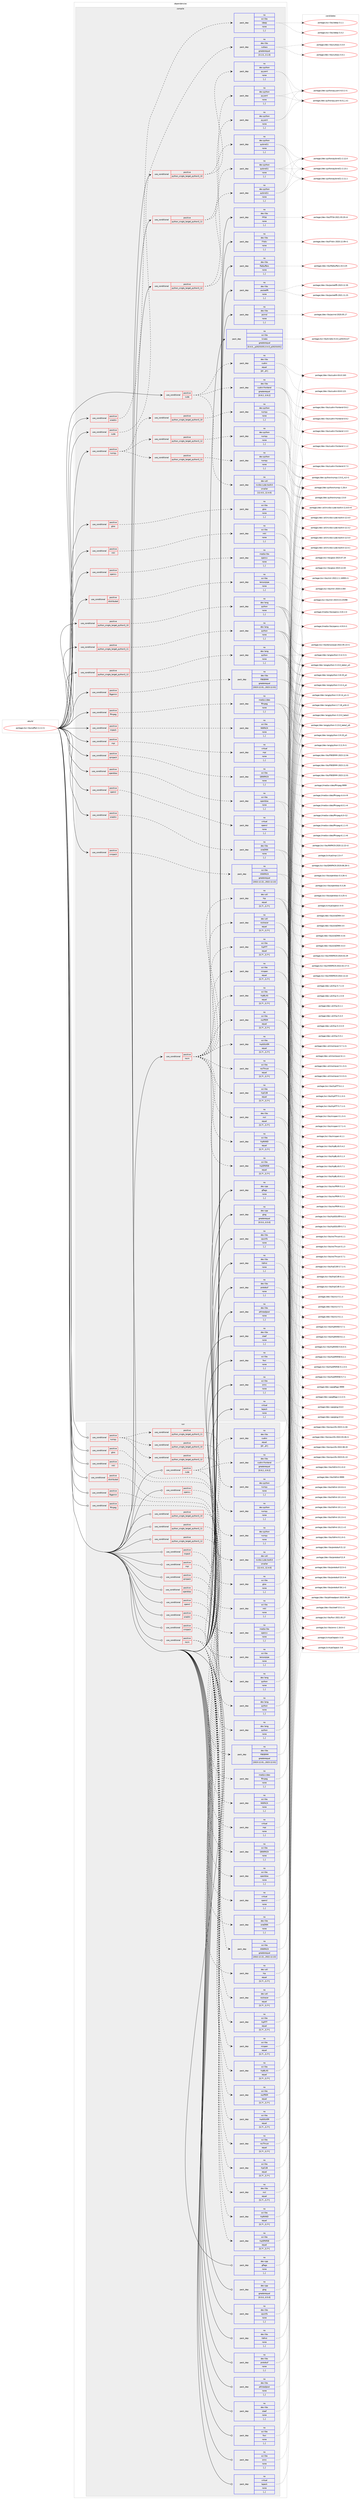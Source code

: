 digraph prolog {

# *************
# Graph options
# *************

newrank=true;
concentrate=true;
compound=true;
graph [rankdir=LR,fontname=Helvetica,fontsize=10,ranksep=1.5];#, ranksep=2.5, nodesep=0.2];
edge  [arrowhead=vee];
node  [fontname=Helvetica,fontsize=10];

# **********
# The ebuild
# **********

subgraph cluster_leftcol {
color=gray;
rank=same;
label=<<i>ebuild</i>>;
id [label="portage://sci-libs/caffe2-2.2.2-r1", color=red, width=4, href="../sci-libs/caffe2-2.2.2-r1.svg"];
}

# ****************
# The dependencies
# ****************

subgraph cluster_midcol {
color=gray;
label=<<i>dependencies</i>>;
subgraph cluster_compile {
fillcolor="#eeeeee";
style=filled;
label=<<i>compile</i>>;
subgraph cond102828 {
dependency389937 [label=<<TABLE BORDER="0" CELLBORDER="1" CELLSPACING="0" CELLPADDING="4"><TR><TD ROWSPAN="3" CELLPADDING="10">use_conditional</TD></TR><TR><TD>positive</TD></TR><TR><TD>cuda</TD></TR></TABLE>>, shape=none, color=red];
subgraph pack284330 {
dependency389938 [label=<<TABLE BORDER="0" CELLBORDER="1" CELLSPACING="0" CELLPADDING="4" WIDTH="220"><TR><TD ROWSPAN="6" CELLPADDING="30">pack_dep</TD></TR><TR><TD WIDTH="110">no</TD></TR><TR><TD>dev-libs</TD></TR><TR><TD>cudnn</TD></TR><TR><TD>equal</TD></TR><TR><TD>[8*,,,8*]</TD></TR></TABLE>>, shape=none, color=blue];
}
dependency389937:e -> dependency389938:w [weight=20,style="dashed",arrowhead="vee"];
subgraph pack284331 {
dependency389939 [label=<<TABLE BORDER="0" CELLBORDER="1" CELLSPACING="0" CELLPADDING="4" WIDTH="220"><TR><TD ROWSPAN="6" CELLPADDING="30">pack_dep</TD></TR><TR><TD WIDTH="110">no</TD></TR><TR><TD>dev-libs</TD></TR><TR><TD>cudnn-frontend</TD></TR><TR><TD>greaterequal</TD></TR><TR><TD>[0.9.2,,,0.9.2]</TD></TR></TABLE>>, shape=none, color=blue];
}
dependency389937:e -> dependency389939:w [weight=20,style="dashed",arrowhead="vee"];
subgraph pack284332 {
dependency389940 [label=<<TABLE BORDER="0" CELLBORDER="1" CELLSPACING="0" CELLPADDING="4" WIDTH="220"><TR><TD ROWSPAN="6" CELLPADDING="30">pack_dep</TD></TR><TR><TD WIDTH="110">no</TD></TR><TR><TD>dev-util</TD></TR><TR><TD>nvidia-cuda-toolkit</TD></TR><TR><TD>smaller</TD></TR><TR><TD>[12.4.0,,,12.4.0]</TD></TR></TABLE>>, shape=none, color=blue];
}
dependency389937:e -> dependency389940:w [weight=20,style="dashed",arrowhead="vee"];
}
id:e -> dependency389937:w [weight=20,style="solid",arrowhead="vee"];
subgraph cond102829 {
dependency389941 [label=<<TABLE BORDER="0" CELLBORDER="1" CELLSPACING="0" CELLPADDING="4"><TR><TD ROWSPAN="3" CELLPADDING="10">use_conditional</TD></TR><TR><TD>positive</TD></TR><TR><TD>cuda</TD></TR></TABLE>>, shape=none, color=red];
subgraph pack284333 {
dependency389942 [label=<<TABLE BORDER="0" CELLBORDER="1" CELLSPACING="0" CELLPADDING="4" WIDTH="220"><TR><TD ROWSPAN="6" CELLPADDING="30">pack_dep</TD></TR><TR><TD WIDTH="110">no</TD></TR><TR><TD>dev-libs</TD></TR><TR><TD>cutlass</TD></TR><TR><TD>greaterequal</TD></TR><TR><TD>[3.1.0,,,3.1.0]</TD></TR></TABLE>>, shape=none, color=blue];
}
dependency389941:e -> dependency389942:w [weight=20,style="dashed",arrowhead="vee"];
}
id:e -> dependency389941:w [weight=20,style="solid",arrowhead="vee"];
subgraph cond102830 {
dependency389943 [label=<<TABLE BORDER="0" CELLBORDER="1" CELLSPACING="0" CELLPADDING="4"><TR><TD ROWSPAN="3" CELLPADDING="10">use_conditional</TD></TR><TR><TD>positive</TD></TR><TR><TD>distributed</TD></TR></TABLE>>, shape=none, color=red];
subgraph pack284334 {
dependency389944 [label=<<TABLE BORDER="0" CELLBORDER="1" CELLSPACING="0" CELLPADDING="4" WIDTH="220"><TR><TD ROWSPAN="6" CELLPADDING="30">pack_dep</TD></TR><TR><TD WIDTH="110">no</TD></TR><TR><TD>sci-libs</TD></TR><TR><TD>tensorpipe</TD></TR><TR><TD>none</TD></TR><TR><TD>[,,]</TD></TR></TABLE>>, shape=none, color=blue];
}
dependency389943:e -> dependency389944:w [weight=20,style="dashed",arrowhead="vee"];
}
id:e -> dependency389943:w [weight=20,style="solid",arrowhead="vee"];
subgraph cond102831 {
dependency389945 [label=<<TABLE BORDER="0" CELLBORDER="1" CELLSPACING="0" CELLPADDING="4"><TR><TD ROWSPAN="3" CELLPADDING="10">use_conditional</TD></TR><TR><TD>positive</TD></TR><TR><TD>fbgemm</TD></TR></TABLE>>, shape=none, color=red];
subgraph pack284335 {
dependency389946 [label=<<TABLE BORDER="0" CELLBORDER="1" CELLSPACING="0" CELLPADDING="4" WIDTH="220"><TR><TD ROWSPAN="6" CELLPADDING="30">pack_dep</TD></TR><TR><TD WIDTH="110">no</TD></TR><TR><TD>dev-libs</TD></TR><TR><TD>FBGEMM</TD></TR><TR><TD>greaterequal</TD></TR><TR><TD>[2023.12.01,,,2023.12.01]</TD></TR></TABLE>>, shape=none, color=blue];
}
dependency389945:e -> dependency389946:w [weight=20,style="dashed",arrowhead="vee"];
}
id:e -> dependency389945:w [weight=20,style="solid",arrowhead="vee"];
subgraph cond102832 {
dependency389947 [label=<<TABLE BORDER="0" CELLBORDER="1" CELLSPACING="0" CELLPADDING="4"><TR><TD ROWSPAN="3" CELLPADDING="10">use_conditional</TD></TR><TR><TD>positive</TD></TR><TR><TD>ffmpeg</TD></TR></TABLE>>, shape=none, color=red];
subgraph pack284336 {
dependency389948 [label=<<TABLE BORDER="0" CELLBORDER="1" CELLSPACING="0" CELLPADDING="4" WIDTH="220"><TR><TD ROWSPAN="6" CELLPADDING="30">pack_dep</TD></TR><TR><TD WIDTH="110">no</TD></TR><TR><TD>media-video</TD></TR><TR><TD>ffmpeg</TD></TR><TR><TD>none</TD></TR><TR><TD>[,,]</TD></TR></TABLE>>, shape=none, color=blue];
}
dependency389947:e -> dependency389948:w [weight=20,style="dashed",arrowhead="vee"];
}
id:e -> dependency389947:w [weight=20,style="solid",arrowhead="vee"];
subgraph cond102833 {
dependency389949 [label=<<TABLE BORDER="0" CELLBORDER="1" CELLSPACING="0" CELLPADDING="4"><TR><TD ROWSPAN="3" CELLPADDING="10">use_conditional</TD></TR><TR><TD>positive</TD></TR><TR><TD>gloo</TD></TR></TABLE>>, shape=none, color=red];
subgraph pack284337 {
dependency389950 [label=<<TABLE BORDER="0" CELLBORDER="1" CELLSPACING="0" CELLPADDING="4" WIDTH="220"><TR><TD ROWSPAN="6" CELLPADDING="30">pack_dep</TD></TR><TR><TD WIDTH="110">no</TD></TR><TR><TD>sci-libs</TD></TR><TR><TD>gloo</TD></TR><TR><TD>none</TD></TR><TR><TD>[,,]</TD></TR></TABLE>>, shape=none, color=blue];
}
dependency389949:e -> dependency389950:w [weight=20,style="dashed",arrowhead="vee"];
}
id:e -> dependency389949:w [weight=20,style="solid",arrowhead="vee"];
subgraph cond102834 {
dependency389951 [label=<<TABLE BORDER="0" CELLBORDER="1" CELLSPACING="0" CELLPADDING="4"><TR><TD ROWSPAN="3" CELLPADDING="10">use_conditional</TD></TR><TR><TD>positive</TD></TR><TR><TD>mkl</TD></TR></TABLE>>, shape=none, color=red];
subgraph pack284338 {
dependency389952 [label=<<TABLE BORDER="0" CELLBORDER="1" CELLSPACING="0" CELLPADDING="4" WIDTH="220"><TR><TD ROWSPAN="6" CELLPADDING="30">pack_dep</TD></TR><TR><TD WIDTH="110">no</TD></TR><TR><TD>sci-libs</TD></TR><TR><TD>mkl</TD></TR><TR><TD>none</TD></TR><TR><TD>[,,]</TD></TR></TABLE>>, shape=none, color=blue];
}
dependency389951:e -> dependency389952:w [weight=20,style="dashed",arrowhead="vee"];
}
id:e -> dependency389951:w [weight=20,style="solid",arrowhead="vee"];
subgraph cond102835 {
dependency389953 [label=<<TABLE BORDER="0" CELLBORDER="1" CELLSPACING="0" CELLPADDING="4"><TR><TD ROWSPAN="3" CELLPADDING="10">use_conditional</TD></TR><TR><TD>positive</TD></TR><TR><TD>mpi</TD></TR></TABLE>>, shape=none, color=red];
subgraph pack284339 {
dependency389954 [label=<<TABLE BORDER="0" CELLBORDER="1" CELLSPACING="0" CELLPADDING="4" WIDTH="220"><TR><TD ROWSPAN="6" CELLPADDING="30">pack_dep</TD></TR><TR><TD WIDTH="110">no</TD></TR><TR><TD>virtual</TD></TR><TR><TD>mpi</TD></TR><TR><TD>none</TD></TR><TR><TD>[,,]</TD></TR></TABLE>>, shape=none, color=blue];
}
dependency389953:e -> dependency389954:w [weight=20,style="dashed",arrowhead="vee"];
}
id:e -> dependency389953:w [weight=20,style="solid",arrowhead="vee"];
subgraph cond102836 {
dependency389955 [label=<<TABLE BORDER="0" CELLBORDER="1" CELLSPACING="0" CELLPADDING="4"><TR><TD ROWSPAN="3" CELLPADDING="10">use_conditional</TD></TR><TR><TD>positive</TD></TR><TR><TD>nnpack</TD></TR></TABLE>>, shape=none, color=red];
subgraph pack284340 {
dependency389956 [label=<<TABLE BORDER="0" CELLBORDER="1" CELLSPACING="0" CELLPADDING="4" WIDTH="220"><TR><TD ROWSPAN="6" CELLPADDING="30">pack_dep</TD></TR><TR><TD WIDTH="110">no</TD></TR><TR><TD>sci-libs</TD></TR><TR><TD>NNPACK</TD></TR><TR><TD>none</TD></TR><TR><TD>[,,]</TD></TR></TABLE>>, shape=none, color=blue];
}
dependency389955:e -> dependency389956:w [weight=20,style="dashed",arrowhead="vee"];
}
id:e -> dependency389955:w [weight=20,style="solid",arrowhead="vee"];
subgraph cond102837 {
dependency389957 [label=<<TABLE BORDER="0" CELLBORDER="1" CELLSPACING="0" CELLPADDING="4"><TR><TD ROWSPAN="3" CELLPADDING="10">use_conditional</TD></TR><TR><TD>positive</TD></TR><TR><TD>numpy</TD></TR></TABLE>>, shape=none, color=red];
subgraph cond102838 {
dependency389958 [label=<<TABLE BORDER="0" CELLBORDER="1" CELLSPACING="0" CELLPADDING="4"><TR><TD ROWSPAN="3" CELLPADDING="10">use_conditional</TD></TR><TR><TD>positive</TD></TR><TR><TD>python_single_target_python3_10</TD></TR></TABLE>>, shape=none, color=red];
subgraph pack284341 {
dependency389959 [label=<<TABLE BORDER="0" CELLBORDER="1" CELLSPACING="0" CELLPADDING="4" WIDTH="220"><TR><TD ROWSPAN="6" CELLPADDING="30">pack_dep</TD></TR><TR><TD WIDTH="110">no</TD></TR><TR><TD>dev-python</TD></TR><TR><TD>numpy</TD></TR><TR><TD>none</TD></TR><TR><TD>[,,]</TD></TR></TABLE>>, shape=none, color=blue];
}
dependency389958:e -> dependency389959:w [weight=20,style="dashed",arrowhead="vee"];
}
dependency389957:e -> dependency389958:w [weight=20,style="dashed",arrowhead="vee"];
subgraph cond102839 {
dependency389960 [label=<<TABLE BORDER="0" CELLBORDER="1" CELLSPACING="0" CELLPADDING="4"><TR><TD ROWSPAN="3" CELLPADDING="10">use_conditional</TD></TR><TR><TD>positive</TD></TR><TR><TD>python_single_target_python3_11</TD></TR></TABLE>>, shape=none, color=red];
subgraph pack284342 {
dependency389961 [label=<<TABLE BORDER="0" CELLBORDER="1" CELLSPACING="0" CELLPADDING="4" WIDTH="220"><TR><TD ROWSPAN="6" CELLPADDING="30">pack_dep</TD></TR><TR><TD WIDTH="110">no</TD></TR><TR><TD>dev-python</TD></TR><TR><TD>numpy</TD></TR><TR><TD>none</TD></TR><TR><TD>[,,]</TD></TR></TABLE>>, shape=none, color=blue];
}
dependency389960:e -> dependency389961:w [weight=20,style="dashed",arrowhead="vee"];
}
dependency389957:e -> dependency389960:w [weight=20,style="dashed",arrowhead="vee"];
subgraph cond102840 {
dependency389962 [label=<<TABLE BORDER="0" CELLBORDER="1" CELLSPACING="0" CELLPADDING="4"><TR><TD ROWSPAN="3" CELLPADDING="10">use_conditional</TD></TR><TR><TD>positive</TD></TR><TR><TD>python_single_target_python3_12</TD></TR></TABLE>>, shape=none, color=red];
subgraph pack284343 {
dependency389963 [label=<<TABLE BORDER="0" CELLBORDER="1" CELLSPACING="0" CELLPADDING="4" WIDTH="220"><TR><TD ROWSPAN="6" CELLPADDING="30">pack_dep</TD></TR><TR><TD WIDTH="110">no</TD></TR><TR><TD>dev-python</TD></TR><TR><TD>numpy</TD></TR><TR><TD>none</TD></TR><TR><TD>[,,]</TD></TR></TABLE>>, shape=none, color=blue];
}
dependency389962:e -> dependency389963:w [weight=20,style="dashed",arrowhead="vee"];
}
dependency389957:e -> dependency389962:w [weight=20,style="dashed",arrowhead="vee"];
}
id:e -> dependency389957:w [weight=20,style="solid",arrowhead="vee"];
subgraph cond102841 {
dependency389964 [label=<<TABLE BORDER="0" CELLBORDER="1" CELLSPACING="0" CELLPADDING="4"><TR><TD ROWSPAN="3" CELLPADDING="10">use_conditional</TD></TR><TR><TD>positive</TD></TR><TR><TD>onednn</TD></TR></TABLE>>, shape=none, color=red];
subgraph pack284344 {
dependency389965 [label=<<TABLE BORDER="0" CELLBORDER="1" CELLSPACING="0" CELLPADDING="4" WIDTH="220"><TR><TD ROWSPAN="6" CELLPADDING="30">pack_dep</TD></TR><TR><TD WIDTH="110">no</TD></TR><TR><TD>dev-libs</TD></TR><TR><TD>oneDNN</TD></TR><TR><TD>none</TD></TR><TR><TD>[,,]</TD></TR></TABLE>>, shape=none, color=blue];
}
dependency389964:e -> dependency389965:w [weight=20,style="dashed",arrowhead="vee"];
}
id:e -> dependency389964:w [weight=20,style="solid",arrowhead="vee"];
subgraph cond102842 {
dependency389966 [label=<<TABLE BORDER="0" CELLBORDER="1" CELLSPACING="0" CELLPADDING="4"><TR><TD ROWSPAN="3" CELLPADDING="10">use_conditional</TD></TR><TR><TD>positive</TD></TR><TR><TD>onednn</TD></TR></TABLE>>, shape=none, color=red];
subgraph pack284345 {
dependency389967 [label=<<TABLE BORDER="0" CELLBORDER="1" CELLSPACING="0" CELLPADDING="4" WIDTH="220"><TR><TD ROWSPAN="6" CELLPADDING="30">pack_dep</TD></TR><TR><TD WIDTH="110">no</TD></TR><TR><TD>sci-libs</TD></TR><TR><TD>ideep</TD></TR><TR><TD>none</TD></TR><TR><TD>[,,]</TD></TR></TABLE>>, shape=none, color=blue];
}
dependency389966:e -> dependency389967:w [weight=20,style="dashed",arrowhead="vee"];
}
id:e -> dependency389966:w [weight=20,style="solid",arrowhead="vee"];
subgraph cond102843 {
dependency389968 [label=<<TABLE BORDER="0" CELLBORDER="1" CELLSPACING="0" CELLPADDING="4"><TR><TD ROWSPAN="3" CELLPADDING="10">use_conditional</TD></TR><TR><TD>positive</TD></TR><TR><TD>openblas</TD></TR></TABLE>>, shape=none, color=red];
subgraph pack284346 {
dependency389969 [label=<<TABLE BORDER="0" CELLBORDER="1" CELLSPACING="0" CELLPADDING="4" WIDTH="220"><TR><TD ROWSPAN="6" CELLPADDING="30">pack_dep</TD></TR><TR><TD WIDTH="110">no</TD></TR><TR><TD>sci-libs</TD></TR><TR><TD>openblas</TD></TR><TR><TD>none</TD></TR><TR><TD>[,,]</TD></TR></TABLE>>, shape=none, color=blue];
}
dependency389968:e -> dependency389969:w [weight=20,style="dashed",arrowhead="vee"];
}
id:e -> dependency389968:w [weight=20,style="solid",arrowhead="vee"];
subgraph cond102844 {
dependency389970 [label=<<TABLE BORDER="0" CELLBORDER="1" CELLSPACING="0" CELLPADDING="4"><TR><TD ROWSPAN="3" CELLPADDING="10">use_conditional</TD></TR><TR><TD>positive</TD></TR><TR><TD>opencl</TD></TR></TABLE>>, shape=none, color=red];
subgraph pack284347 {
dependency389971 [label=<<TABLE BORDER="0" CELLBORDER="1" CELLSPACING="0" CELLPADDING="4" WIDTH="220"><TR><TD ROWSPAN="6" CELLPADDING="30">pack_dep</TD></TR><TR><TD WIDTH="110">no</TD></TR><TR><TD>virtual</TD></TR><TR><TD>opencl</TD></TR><TR><TD>none</TD></TR><TR><TD>[,,]</TD></TR></TABLE>>, shape=none, color=blue];
}
dependency389970:e -> dependency389971:w [weight=20,style="dashed",arrowhead="vee"];
}
id:e -> dependency389970:w [weight=20,style="solid",arrowhead="vee"];
subgraph cond102845 {
dependency389972 [label=<<TABLE BORDER="0" CELLBORDER="1" CELLSPACING="0" CELLPADDING="4"><TR><TD ROWSPAN="3" CELLPADDING="10">use_conditional</TD></TR><TR><TD>positive</TD></TR><TR><TD>opencv</TD></TR></TABLE>>, shape=none, color=red];
subgraph pack284348 {
dependency389973 [label=<<TABLE BORDER="0" CELLBORDER="1" CELLSPACING="0" CELLPADDING="4" WIDTH="220"><TR><TD ROWSPAN="6" CELLPADDING="30">pack_dep</TD></TR><TR><TD WIDTH="110">no</TD></TR><TR><TD>media-libs</TD></TR><TR><TD>opencv</TD></TR><TR><TD>none</TD></TR><TR><TD>[,,]</TD></TR></TABLE>>, shape=none, color=blue];
}
dependency389972:e -> dependency389973:w [weight=20,style="dashed",arrowhead="vee"];
}
id:e -> dependency389972:w [weight=20,style="solid",arrowhead="vee"];
subgraph cond102846 {
dependency389974 [label=<<TABLE BORDER="0" CELLBORDER="1" CELLSPACING="0" CELLPADDING="4"><TR><TD ROWSPAN="3" CELLPADDING="10">use_conditional</TD></TR><TR><TD>positive</TD></TR><TR><TD>python_single_target_python3_10</TD></TR></TABLE>>, shape=none, color=red];
subgraph pack284349 {
dependency389975 [label=<<TABLE BORDER="0" CELLBORDER="1" CELLSPACING="0" CELLPADDING="4" WIDTH="220"><TR><TD ROWSPAN="6" CELLPADDING="30">pack_dep</TD></TR><TR><TD WIDTH="110">no</TD></TR><TR><TD>dev-lang</TD></TR><TR><TD>python</TD></TR><TR><TD>none</TD></TR><TR><TD>[,,]</TD></TR></TABLE>>, shape=none, color=blue];
}
dependency389974:e -> dependency389975:w [weight=20,style="dashed",arrowhead="vee"];
}
id:e -> dependency389974:w [weight=20,style="solid",arrowhead="vee"];
subgraph cond102847 {
dependency389976 [label=<<TABLE BORDER="0" CELLBORDER="1" CELLSPACING="0" CELLPADDING="4"><TR><TD ROWSPAN="3" CELLPADDING="10">use_conditional</TD></TR><TR><TD>positive</TD></TR><TR><TD>python_single_target_python3_10</TD></TR></TABLE>>, shape=none, color=red];
subgraph pack284350 {
dependency389977 [label=<<TABLE BORDER="0" CELLBORDER="1" CELLSPACING="0" CELLPADDING="4" WIDTH="220"><TR><TD ROWSPAN="6" CELLPADDING="30">pack_dep</TD></TR><TR><TD WIDTH="110">no</TD></TR><TR><TD>dev-python</TD></TR><TR><TD>pyyaml</TD></TR><TR><TD>none</TD></TR><TR><TD>[,,]</TD></TR></TABLE>>, shape=none, color=blue];
}
dependency389976:e -> dependency389977:w [weight=20,style="dashed",arrowhead="vee"];
subgraph pack284351 {
dependency389978 [label=<<TABLE BORDER="0" CELLBORDER="1" CELLSPACING="0" CELLPADDING="4" WIDTH="220"><TR><TD ROWSPAN="6" CELLPADDING="30">pack_dep</TD></TR><TR><TD WIDTH="110">no</TD></TR><TR><TD>dev-python</TD></TR><TR><TD>pybind11</TD></TR><TR><TD>none</TD></TR><TR><TD>[,,]</TD></TR></TABLE>>, shape=none, color=blue];
}
dependency389976:e -> dependency389978:w [weight=20,style="dashed",arrowhead="vee"];
}
id:e -> dependency389976:w [weight=20,style="solid",arrowhead="vee"];
subgraph cond102848 {
dependency389979 [label=<<TABLE BORDER="0" CELLBORDER="1" CELLSPACING="0" CELLPADDING="4"><TR><TD ROWSPAN="3" CELLPADDING="10">use_conditional</TD></TR><TR><TD>positive</TD></TR><TR><TD>python_single_target_python3_11</TD></TR></TABLE>>, shape=none, color=red];
subgraph pack284352 {
dependency389980 [label=<<TABLE BORDER="0" CELLBORDER="1" CELLSPACING="0" CELLPADDING="4" WIDTH="220"><TR><TD ROWSPAN="6" CELLPADDING="30">pack_dep</TD></TR><TR><TD WIDTH="110">no</TD></TR><TR><TD>dev-lang</TD></TR><TR><TD>python</TD></TR><TR><TD>none</TD></TR><TR><TD>[,,]</TD></TR></TABLE>>, shape=none, color=blue];
}
dependency389979:e -> dependency389980:w [weight=20,style="dashed",arrowhead="vee"];
}
id:e -> dependency389979:w [weight=20,style="solid",arrowhead="vee"];
subgraph cond102849 {
dependency389981 [label=<<TABLE BORDER="0" CELLBORDER="1" CELLSPACING="0" CELLPADDING="4"><TR><TD ROWSPAN="3" CELLPADDING="10">use_conditional</TD></TR><TR><TD>positive</TD></TR><TR><TD>python_single_target_python3_11</TD></TR></TABLE>>, shape=none, color=red];
subgraph pack284353 {
dependency389982 [label=<<TABLE BORDER="0" CELLBORDER="1" CELLSPACING="0" CELLPADDING="4" WIDTH="220"><TR><TD ROWSPAN="6" CELLPADDING="30">pack_dep</TD></TR><TR><TD WIDTH="110">no</TD></TR><TR><TD>dev-python</TD></TR><TR><TD>pyyaml</TD></TR><TR><TD>none</TD></TR><TR><TD>[,,]</TD></TR></TABLE>>, shape=none, color=blue];
}
dependency389981:e -> dependency389982:w [weight=20,style="dashed",arrowhead="vee"];
subgraph pack284354 {
dependency389983 [label=<<TABLE BORDER="0" CELLBORDER="1" CELLSPACING="0" CELLPADDING="4" WIDTH="220"><TR><TD ROWSPAN="6" CELLPADDING="30">pack_dep</TD></TR><TR><TD WIDTH="110">no</TD></TR><TR><TD>dev-python</TD></TR><TR><TD>pybind11</TD></TR><TR><TD>none</TD></TR><TR><TD>[,,]</TD></TR></TABLE>>, shape=none, color=blue];
}
dependency389981:e -> dependency389983:w [weight=20,style="dashed",arrowhead="vee"];
}
id:e -> dependency389981:w [weight=20,style="solid",arrowhead="vee"];
subgraph cond102850 {
dependency389984 [label=<<TABLE BORDER="0" CELLBORDER="1" CELLSPACING="0" CELLPADDING="4"><TR><TD ROWSPAN="3" CELLPADDING="10">use_conditional</TD></TR><TR><TD>positive</TD></TR><TR><TD>python_single_target_python3_12</TD></TR></TABLE>>, shape=none, color=red];
subgraph pack284355 {
dependency389985 [label=<<TABLE BORDER="0" CELLBORDER="1" CELLSPACING="0" CELLPADDING="4" WIDTH="220"><TR><TD ROWSPAN="6" CELLPADDING="30">pack_dep</TD></TR><TR><TD WIDTH="110">no</TD></TR><TR><TD>dev-lang</TD></TR><TR><TD>python</TD></TR><TR><TD>none</TD></TR><TR><TD>[,,]</TD></TR></TABLE>>, shape=none, color=blue];
}
dependency389984:e -> dependency389985:w [weight=20,style="dashed",arrowhead="vee"];
}
id:e -> dependency389984:w [weight=20,style="solid",arrowhead="vee"];
subgraph cond102851 {
dependency389986 [label=<<TABLE BORDER="0" CELLBORDER="1" CELLSPACING="0" CELLPADDING="4"><TR><TD ROWSPAN="3" CELLPADDING="10">use_conditional</TD></TR><TR><TD>positive</TD></TR><TR><TD>python_single_target_python3_12</TD></TR></TABLE>>, shape=none, color=red];
subgraph pack284356 {
dependency389987 [label=<<TABLE BORDER="0" CELLBORDER="1" CELLSPACING="0" CELLPADDING="4" WIDTH="220"><TR><TD ROWSPAN="6" CELLPADDING="30">pack_dep</TD></TR><TR><TD WIDTH="110">no</TD></TR><TR><TD>dev-python</TD></TR><TR><TD>pyyaml</TD></TR><TR><TD>none</TD></TR><TR><TD>[,,]</TD></TR></TABLE>>, shape=none, color=blue];
}
dependency389986:e -> dependency389987:w [weight=20,style="dashed",arrowhead="vee"];
subgraph pack284357 {
dependency389988 [label=<<TABLE BORDER="0" CELLBORDER="1" CELLSPACING="0" CELLPADDING="4" WIDTH="220"><TR><TD ROWSPAN="6" CELLPADDING="30">pack_dep</TD></TR><TR><TD WIDTH="110">no</TD></TR><TR><TD>dev-python</TD></TR><TR><TD>pybind11</TD></TR><TR><TD>none</TD></TR><TR><TD>[,,]</TD></TR></TABLE>>, shape=none, color=blue];
}
dependency389986:e -> dependency389988:w [weight=20,style="dashed",arrowhead="vee"];
}
id:e -> dependency389986:w [weight=20,style="solid",arrowhead="vee"];
subgraph cond102852 {
dependency389989 [label=<<TABLE BORDER="0" CELLBORDER="1" CELLSPACING="0" CELLPADDING="4"><TR><TD ROWSPAN="3" CELLPADDING="10">use_conditional</TD></TR><TR><TD>positive</TD></TR><TR><TD>qnnpack</TD></TR></TABLE>>, shape=none, color=red];
subgraph pack284358 {
dependency389990 [label=<<TABLE BORDER="0" CELLBORDER="1" CELLSPACING="0" CELLPADDING="4" WIDTH="220"><TR><TD ROWSPAN="6" CELLPADDING="30">pack_dep</TD></TR><TR><TD WIDTH="110">no</TD></TR><TR><TD>sci-libs</TD></TR><TR><TD>QNNPACK</TD></TR><TR><TD>none</TD></TR><TR><TD>[,,]</TD></TR></TABLE>>, shape=none, color=blue];
}
dependency389989:e -> dependency389990:w [weight=20,style="dashed",arrowhead="vee"];
}
id:e -> dependency389989:w [weight=20,style="solid",arrowhead="vee"];
subgraph cond102853 {
dependency389991 [label=<<TABLE BORDER="0" CELLBORDER="1" CELLSPACING="0" CELLPADDING="4"><TR><TD ROWSPAN="3" CELLPADDING="10">use_conditional</TD></TR><TR><TD>positive</TD></TR><TR><TD>rocm</TD></TR></TABLE>>, shape=none, color=red];
subgraph pack284359 {
dependency389992 [label=<<TABLE BORDER="0" CELLBORDER="1" CELLSPACING="0" CELLPADDING="4" WIDTH="220"><TR><TD ROWSPAN="6" CELLPADDING="30">pack_dep</TD></TR><TR><TD WIDTH="110">no</TD></TR><TR><TD>dev-util</TD></TR><TR><TD>hip</TD></TR><TR><TD>equal</TD></TR><TR><TD>[5.7*,,,5.7*]</TD></TR></TABLE>>, shape=none, color=blue];
}
dependency389991:e -> dependency389992:w [weight=20,style="dashed",arrowhead="vee"];
subgraph pack284360 {
dependency389993 [label=<<TABLE BORDER="0" CELLBORDER="1" CELLSPACING="0" CELLPADDING="4" WIDTH="220"><TR><TD ROWSPAN="6" CELLPADDING="30">pack_dep</TD></TR><TR><TD WIDTH="110">no</TD></TR><TR><TD>dev-libs</TD></TR><TR><TD>rccl</TD></TR><TR><TD>equal</TD></TR><TR><TD>[5.7*,,,5.7*]</TD></TR></TABLE>>, shape=none, color=blue];
}
dependency389991:e -> dependency389993:w [weight=20,style="dashed",arrowhead="vee"];
subgraph pack284361 {
dependency389994 [label=<<TABLE BORDER="0" CELLBORDER="1" CELLSPACING="0" CELLPADDING="4" WIDTH="220"><TR><TD ROWSPAN="6" CELLPADDING="30">pack_dep</TD></TR><TR><TD WIDTH="110">no</TD></TR><TR><TD>sci-libs</TD></TR><TR><TD>rocThrust</TD></TR><TR><TD>equal</TD></TR><TR><TD>[5.7*,,,5.7*]</TD></TR></TABLE>>, shape=none, color=blue];
}
dependency389991:e -> dependency389994:w [weight=20,style="dashed",arrowhead="vee"];
subgraph pack284362 {
dependency389995 [label=<<TABLE BORDER="0" CELLBORDER="1" CELLSPACING="0" CELLPADDING="4" WIDTH="220"><TR><TD ROWSPAN="6" CELLPADDING="30">pack_dep</TD></TR><TR><TD WIDTH="110">no</TD></TR><TR><TD>sci-libs</TD></TR><TR><TD>rocPRIM</TD></TR><TR><TD>equal</TD></TR><TR><TD>[5.7*,,,5.7*]</TD></TR></TABLE>>, shape=none, color=blue];
}
dependency389991:e -> dependency389995:w [weight=20,style="dashed",arrowhead="vee"];
subgraph pack284363 {
dependency389996 [label=<<TABLE BORDER="0" CELLBORDER="1" CELLSPACING="0" CELLPADDING="4" WIDTH="220"><TR><TD ROWSPAN="6" CELLPADDING="30">pack_dep</TD></TR><TR><TD WIDTH="110">no</TD></TR><TR><TD>sci-libs</TD></TR><TR><TD>hipBLAS</TD></TR><TR><TD>equal</TD></TR><TR><TD>[5.7*,,,5.7*]</TD></TR></TABLE>>, shape=none, color=blue];
}
dependency389991:e -> dependency389996:w [weight=20,style="dashed",arrowhead="vee"];
subgraph pack284364 {
dependency389997 [label=<<TABLE BORDER="0" CELLBORDER="1" CELLSPACING="0" CELLPADDING="4" WIDTH="220"><TR><TD ROWSPAN="6" CELLPADDING="30">pack_dep</TD></TR><TR><TD WIDTH="110">no</TD></TR><TR><TD>sci-libs</TD></TR><TR><TD>hipFFT</TD></TR><TR><TD>equal</TD></TR><TR><TD>[5.7*,,,5.7*]</TD></TR></TABLE>>, shape=none, color=blue];
}
dependency389991:e -> dependency389997:w [weight=20,style="dashed",arrowhead="vee"];
subgraph pack284365 {
dependency389998 [label=<<TABLE BORDER="0" CELLBORDER="1" CELLSPACING="0" CELLPADDING="4" WIDTH="220"><TR><TD ROWSPAN="6" CELLPADDING="30">pack_dep</TD></TR><TR><TD WIDTH="110">no</TD></TR><TR><TD>sci-libs</TD></TR><TR><TD>hipSPARSE</TD></TR><TR><TD>equal</TD></TR><TR><TD>[5.7*,,,5.7*]</TD></TR></TABLE>>, shape=none, color=blue];
}
dependency389991:e -> dependency389998:w [weight=20,style="dashed",arrowhead="vee"];
subgraph pack284366 {
dependency389999 [label=<<TABLE BORDER="0" CELLBORDER="1" CELLSPACING="0" CELLPADDING="4" WIDTH="220"><TR><TD ROWSPAN="6" CELLPADDING="30">pack_dep</TD></TR><TR><TD WIDTH="110">no</TD></TR><TR><TD>sci-libs</TD></TR><TR><TD>hipRAND</TD></TR><TR><TD>equal</TD></TR><TR><TD>[5.7*,,,5.7*]</TD></TR></TABLE>>, shape=none, color=blue];
}
dependency389991:e -> dependency389999:w [weight=20,style="dashed",arrowhead="vee"];
subgraph pack284367 {
dependency390000 [label=<<TABLE BORDER="0" CELLBORDER="1" CELLSPACING="0" CELLPADDING="4" WIDTH="220"><TR><TD ROWSPAN="6" CELLPADDING="30">pack_dep</TD></TR><TR><TD WIDTH="110">no</TD></TR><TR><TD>sci-libs</TD></TR><TR><TD>hipCUB</TD></TR><TR><TD>equal</TD></TR><TR><TD>[5.7*,,,5.7*]</TD></TR></TABLE>>, shape=none, color=blue];
}
dependency389991:e -> dependency390000:w [weight=20,style="dashed",arrowhead="vee"];
subgraph pack284368 {
dependency390001 [label=<<TABLE BORDER="0" CELLBORDER="1" CELLSPACING="0" CELLPADDING="4" WIDTH="220"><TR><TD ROWSPAN="6" CELLPADDING="30">pack_dep</TD></TR><TR><TD WIDTH="110">no</TD></TR><TR><TD>sci-libs</TD></TR><TR><TD>hipSOLVER</TD></TR><TR><TD>equal</TD></TR><TR><TD>[5.7*,,,5.7*]</TD></TR></TABLE>>, shape=none, color=blue];
}
dependency389991:e -> dependency390001:w [weight=20,style="dashed",arrowhead="vee"];
subgraph pack284369 {
dependency390002 [label=<<TABLE BORDER="0" CELLBORDER="1" CELLSPACING="0" CELLPADDING="4" WIDTH="220"><TR><TD ROWSPAN="6" CELLPADDING="30">pack_dep</TD></TR><TR><TD WIDTH="110">no</TD></TR><TR><TD>sci-libs</TD></TR><TR><TD>miopen</TD></TR><TR><TD>equal</TD></TR><TR><TD>[5.7*,,,5.7*]</TD></TR></TABLE>>, shape=none, color=blue];
}
dependency389991:e -> dependency390002:w [weight=20,style="dashed",arrowhead="vee"];
subgraph pack284370 {
dependency390003 [label=<<TABLE BORDER="0" CELLBORDER="1" CELLSPACING="0" CELLPADDING="4" WIDTH="220"><TR><TD ROWSPAN="6" CELLPADDING="30">pack_dep</TD></TR><TR><TD WIDTH="110">no</TD></TR><TR><TD>dev-util</TD></TR><TR><TD>roctracer</TD></TR><TR><TD>equal</TD></TR><TR><TD>[5.7*,,,5.7*]</TD></TR></TABLE>>, shape=none, color=blue];
}
dependency389991:e -> dependency390003:w [weight=20,style="dashed",arrowhead="vee"];
}
id:e -> dependency389991:w [weight=20,style="solid",arrowhead="vee"];
subgraph cond102854 {
dependency390004 [label=<<TABLE BORDER="0" CELLBORDER="1" CELLSPACING="0" CELLPADDING="4"><TR><TD ROWSPAN="3" CELLPADDING="10">use_conditional</TD></TR><TR><TD>positive</TD></TR><TR><TD>xnnpack</TD></TR></TABLE>>, shape=none, color=red];
subgraph pack284371 {
dependency390005 [label=<<TABLE BORDER="0" CELLBORDER="1" CELLSPACING="0" CELLPADDING="4" WIDTH="220"><TR><TD ROWSPAN="6" CELLPADDING="30">pack_dep</TD></TR><TR><TD WIDTH="110">no</TD></TR><TR><TD>sci-libs</TD></TR><TR><TD>XNNPACK</TD></TR><TR><TD>greaterequal</TD></TR><TR><TD>[2022.12.22,,,2022.12.22]</TD></TR></TABLE>>, shape=none, color=blue];
}
dependency390004:e -> dependency390005:w [weight=20,style="dashed",arrowhead="vee"];
}
id:e -> dependency390004:w [weight=20,style="solid",arrowhead="vee"];
subgraph pack284372 {
dependency390006 [label=<<TABLE BORDER="0" CELLBORDER="1" CELLSPACING="0" CELLPADDING="4" WIDTH="220"><TR><TD ROWSPAN="6" CELLPADDING="30">pack_dep</TD></TR><TR><TD WIDTH="110">no</TD></TR><TR><TD>dev-cpp</TD></TR><TR><TD>gflags</TD></TR><TR><TD>none</TD></TR><TR><TD>[,,]</TD></TR></TABLE>>, shape=none, color=blue];
}
id:e -> dependency390006:w [weight=20,style="solid",arrowhead="vee"];
subgraph pack284373 {
dependency390007 [label=<<TABLE BORDER="0" CELLBORDER="1" CELLSPACING="0" CELLPADDING="4" WIDTH="220"><TR><TD ROWSPAN="6" CELLPADDING="30">pack_dep</TD></TR><TR><TD WIDTH="110">no</TD></TR><TR><TD>dev-cpp</TD></TR><TR><TD>glog</TD></TR><TR><TD>greaterequal</TD></TR><TR><TD>[0.5.0,,,0.5.0]</TD></TR></TABLE>>, shape=none, color=blue];
}
id:e -> dependency390007:w [weight=20,style="solid",arrowhead="vee"];
subgraph pack284374 {
dependency390008 [label=<<TABLE BORDER="0" CELLBORDER="1" CELLSPACING="0" CELLPADDING="4" WIDTH="220"><TR><TD ROWSPAN="6" CELLPADDING="30">pack_dep</TD></TR><TR><TD WIDTH="110">no</TD></TR><TR><TD>dev-libs</TD></TR><TR><TD>FP16</TD></TR><TR><TD>none</TD></TR><TR><TD>[,,]</TD></TR></TABLE>>, shape=none, color=blue];
}
id:e -> dependency390008:w [weight=20,style="solid",arrowhead="vee"];
subgraph pack284375 {
dependency390009 [label=<<TABLE BORDER="0" CELLBORDER="1" CELLSPACING="0" CELLPADDING="4" WIDTH="220"><TR><TD ROWSPAN="6" CELLPADDING="30">pack_dep</TD></TR><TR><TD WIDTH="110">no</TD></TR><TR><TD>dev-libs</TD></TR><TR><TD>FXdiv</TD></TR><TR><TD>none</TD></TR><TR><TD>[,,]</TD></TR></TABLE>>, shape=none, color=blue];
}
id:e -> dependency390009:w [weight=20,style="solid",arrowhead="vee"];
subgraph pack284376 {
dependency390010 [label=<<TABLE BORDER="0" CELLBORDER="1" CELLSPACING="0" CELLPADDING="4" WIDTH="220"><TR><TD ROWSPAN="6" CELLPADDING="30">pack_dep</TD></TR><TR><TD WIDTH="110">no</TD></TR><TR><TD>dev-libs</TD></TR><TR><TD>cpuinfo</TD></TR><TR><TD>none</TD></TR><TR><TD>[,,]</TD></TR></TABLE>>, shape=none, color=blue];
}
id:e -> dependency390010:w [weight=20,style="solid",arrowhead="vee"];
subgraph pack284377 {
dependency390011 [label=<<TABLE BORDER="0" CELLBORDER="1" CELLSPACING="0" CELLPADDING="4" WIDTH="220"><TR><TD ROWSPAN="6" CELLPADDING="30">pack_dep</TD></TR><TR><TD WIDTH="110">no</TD></TR><TR><TD>dev-libs</TD></TR><TR><TD>flatbuffers</TD></TR><TR><TD>none</TD></TR><TR><TD>[,,]</TD></TR></TABLE>>, shape=none, color=blue];
}
id:e -> dependency390011:w [weight=20,style="solid",arrowhead="vee"];
subgraph pack284378 {
dependency390012 [label=<<TABLE BORDER="0" CELLBORDER="1" CELLSPACING="0" CELLPADDING="4" WIDTH="220"><TR><TD ROWSPAN="6" CELLPADDING="30">pack_dep</TD></TR><TR><TD WIDTH="110">no</TD></TR><TR><TD>dev-libs</TD></TR><TR><TD>libfmt</TD></TR><TR><TD>none</TD></TR><TR><TD>[,,]</TD></TR></TABLE>>, shape=none, color=blue];
}
id:e -> dependency390012:w [weight=20,style="solid",arrowhead="vee"];
subgraph pack284379 {
dependency390013 [label=<<TABLE BORDER="0" CELLBORDER="1" CELLSPACING="0" CELLPADDING="4" WIDTH="220"><TR><TD ROWSPAN="6" CELLPADDING="30">pack_dep</TD></TR><TR><TD WIDTH="110">no</TD></TR><TR><TD>dev-libs</TD></TR><TR><TD>pocketfft</TD></TR><TR><TD>none</TD></TR><TR><TD>[,,]</TD></TR></TABLE>>, shape=none, color=blue];
}
id:e -> dependency390013:w [weight=20,style="solid",arrowhead="vee"];
subgraph pack284380 {
dependency390014 [label=<<TABLE BORDER="0" CELLBORDER="1" CELLSPACING="0" CELLPADDING="4" WIDTH="220"><TR><TD ROWSPAN="6" CELLPADDING="30">pack_dep</TD></TR><TR><TD WIDTH="110">no</TD></TR><TR><TD>dev-libs</TD></TR><TR><TD>protobuf</TD></TR><TR><TD>none</TD></TR><TR><TD>[,,]</TD></TR></TABLE>>, shape=none, color=blue];
}
id:e -> dependency390014:w [weight=20,style="solid",arrowhead="vee"];
subgraph pack284381 {
dependency390015 [label=<<TABLE BORDER="0" CELLBORDER="1" CELLSPACING="0" CELLPADDING="4" WIDTH="220"><TR><TD ROWSPAN="6" CELLPADDING="30">pack_dep</TD></TR><TR><TD WIDTH="110">no</TD></TR><TR><TD>dev-libs</TD></TR><TR><TD>psimd</TD></TR><TR><TD>none</TD></TR><TR><TD>[,,]</TD></TR></TABLE>>, shape=none, color=blue];
}
id:e -> dependency390015:w [weight=20,style="solid",arrowhead="vee"];
subgraph pack284382 {
dependency390016 [label=<<TABLE BORDER="0" CELLBORDER="1" CELLSPACING="0" CELLPADDING="4" WIDTH="220"><TR><TD ROWSPAN="6" CELLPADDING="30">pack_dep</TD></TR><TR><TD WIDTH="110">no</TD></TR><TR><TD>dev-libs</TD></TR><TR><TD>pthreadpool</TD></TR><TR><TD>none</TD></TR><TR><TD>[,,]</TD></TR></TABLE>>, shape=none, color=blue];
}
id:e -> dependency390016:w [weight=20,style="solid",arrowhead="vee"];
subgraph pack284383 {
dependency390017 [label=<<TABLE BORDER="0" CELLBORDER="1" CELLSPACING="0" CELLPADDING="4" WIDTH="220"><TR><TD ROWSPAN="6" CELLPADDING="30">pack_dep</TD></TR><TR><TD WIDTH="110">no</TD></TR><TR><TD>dev-libs</TD></TR><TR><TD>sleef</TD></TR><TR><TD>none</TD></TR><TR><TD>[,,]</TD></TR></TABLE>>, shape=none, color=blue];
}
id:e -> dependency390017:w [weight=20,style="solid",arrowhead="vee"];
subgraph pack284384 {
dependency390018 [label=<<TABLE BORDER="0" CELLBORDER="1" CELLSPACING="0" CELLPADDING="4" WIDTH="220"><TR><TD ROWSPAN="6" CELLPADDING="30">pack_dep</TD></TR><TR><TD WIDTH="110">no</TD></TR><TR><TD>sci-libs</TD></TR><TR><TD>foxi</TD></TR><TR><TD>none</TD></TR><TR><TD>[,,]</TD></TR></TABLE>>, shape=none, color=blue];
}
id:e -> dependency390018:w [weight=20,style="solid",arrowhead="vee"];
subgraph pack284385 {
dependency390019 [label=<<TABLE BORDER="0" CELLBORDER="1" CELLSPACING="0" CELLPADDING="4" WIDTH="220"><TR><TD ROWSPAN="6" CELLPADDING="30">pack_dep</TD></TR><TR><TD WIDTH="110">no</TD></TR><TR><TD>sci-libs</TD></TR><TR><TD>kineto</TD></TR><TR><TD>greaterequal</TD></TR><TR><TD>[0.4.0,,_p20231031,0.4.0_p20231031]</TD></TR></TABLE>>, shape=none, color=blue];
}
id:e -> dependency390019:w [weight=20,style="solid",arrowhead="vee"];
subgraph pack284386 {
dependency390020 [label=<<TABLE BORDER="0" CELLBORDER="1" CELLSPACING="0" CELLPADDING="4" WIDTH="220"><TR><TD ROWSPAN="6" CELLPADDING="30">pack_dep</TD></TR><TR><TD WIDTH="110">no</TD></TR><TR><TD>sci-libs</TD></TR><TR><TD>onnx</TD></TR><TR><TD>none</TD></TR><TR><TD>[,,]</TD></TR></TABLE>>, shape=none, color=blue];
}
id:e -> dependency390020:w [weight=20,style="solid",arrowhead="vee"];
subgraph pack284387 {
dependency390021 [label=<<TABLE BORDER="0" CELLBORDER="1" CELLSPACING="0" CELLPADDING="4" WIDTH="220"><TR><TD ROWSPAN="6" CELLPADDING="30">pack_dep</TD></TR><TR><TD WIDTH="110">no</TD></TR><TR><TD>virtual</TD></TR><TR><TD>lapack</TD></TR><TR><TD>none</TD></TR><TR><TD>[,,]</TD></TR></TABLE>>, shape=none, color=blue];
}
id:e -> dependency390021:w [weight=20,style="solid",arrowhead="vee"];
}
subgraph cluster_compileandrun {
fillcolor="#eeeeee";
style=filled;
label=<<i>compile and run</i>>;
}
subgraph cluster_run {
fillcolor="#eeeeee";
style=filled;
label=<<i>run</i>>;
subgraph cond102855 {
dependency390022 [label=<<TABLE BORDER="0" CELLBORDER="1" CELLSPACING="0" CELLPADDING="4"><TR><TD ROWSPAN="3" CELLPADDING="10">use_conditional</TD></TR><TR><TD>positive</TD></TR><TR><TD>cuda</TD></TR></TABLE>>, shape=none, color=red];
subgraph pack284388 {
dependency390023 [label=<<TABLE BORDER="0" CELLBORDER="1" CELLSPACING="0" CELLPADDING="4" WIDTH="220"><TR><TD ROWSPAN="6" CELLPADDING="30">pack_dep</TD></TR><TR><TD WIDTH="110">no</TD></TR><TR><TD>dev-libs</TD></TR><TR><TD>cudnn</TD></TR><TR><TD>equal</TD></TR><TR><TD>[8*,,,8*]</TD></TR></TABLE>>, shape=none, color=blue];
}
dependency390022:e -> dependency390023:w [weight=20,style="dashed",arrowhead="vee"];
subgraph pack284389 {
dependency390024 [label=<<TABLE BORDER="0" CELLBORDER="1" CELLSPACING="0" CELLPADDING="4" WIDTH="220"><TR><TD ROWSPAN="6" CELLPADDING="30">pack_dep</TD></TR><TR><TD WIDTH="110">no</TD></TR><TR><TD>dev-libs</TD></TR><TR><TD>cudnn-frontend</TD></TR><TR><TD>greaterequal</TD></TR><TR><TD>[0.9.2,,,0.9.2]</TD></TR></TABLE>>, shape=none, color=blue];
}
dependency390022:e -> dependency390024:w [weight=20,style="dashed",arrowhead="vee"];
subgraph pack284390 {
dependency390025 [label=<<TABLE BORDER="0" CELLBORDER="1" CELLSPACING="0" CELLPADDING="4" WIDTH="220"><TR><TD ROWSPAN="6" CELLPADDING="30">pack_dep</TD></TR><TR><TD WIDTH="110">no</TD></TR><TR><TD>dev-util</TD></TR><TR><TD>nvidia-cuda-toolkit</TD></TR><TR><TD>smaller</TD></TR><TR><TD>[12.4.0,,,12.4.0]</TD></TR></TABLE>>, shape=none, color=blue];
}
dependency390022:e -> dependency390025:w [weight=20,style="dashed",arrowhead="vee"];
}
id:e -> dependency390022:w [weight=20,style="solid",arrowhead="odot"];
subgraph cond102856 {
dependency390026 [label=<<TABLE BORDER="0" CELLBORDER="1" CELLSPACING="0" CELLPADDING="4"><TR><TD ROWSPAN="3" CELLPADDING="10">use_conditional</TD></TR><TR><TD>positive</TD></TR><TR><TD>distributed</TD></TR></TABLE>>, shape=none, color=red];
subgraph pack284391 {
dependency390027 [label=<<TABLE BORDER="0" CELLBORDER="1" CELLSPACING="0" CELLPADDING="4" WIDTH="220"><TR><TD ROWSPAN="6" CELLPADDING="30">pack_dep</TD></TR><TR><TD WIDTH="110">no</TD></TR><TR><TD>sci-libs</TD></TR><TR><TD>tensorpipe</TD></TR><TR><TD>none</TD></TR><TR><TD>[,,]</TD></TR></TABLE>>, shape=none, color=blue];
}
dependency390026:e -> dependency390027:w [weight=20,style="dashed",arrowhead="vee"];
}
id:e -> dependency390026:w [weight=20,style="solid",arrowhead="odot"];
subgraph cond102857 {
dependency390028 [label=<<TABLE BORDER="0" CELLBORDER="1" CELLSPACING="0" CELLPADDING="4"><TR><TD ROWSPAN="3" CELLPADDING="10">use_conditional</TD></TR><TR><TD>positive</TD></TR><TR><TD>fbgemm</TD></TR></TABLE>>, shape=none, color=red];
subgraph pack284392 {
dependency390029 [label=<<TABLE BORDER="0" CELLBORDER="1" CELLSPACING="0" CELLPADDING="4" WIDTH="220"><TR><TD ROWSPAN="6" CELLPADDING="30">pack_dep</TD></TR><TR><TD WIDTH="110">no</TD></TR><TR><TD>dev-libs</TD></TR><TR><TD>FBGEMM</TD></TR><TR><TD>greaterequal</TD></TR><TR><TD>[2023.12.01,,,2023.12.01]</TD></TR></TABLE>>, shape=none, color=blue];
}
dependency390028:e -> dependency390029:w [weight=20,style="dashed",arrowhead="vee"];
}
id:e -> dependency390028:w [weight=20,style="solid",arrowhead="odot"];
subgraph cond102858 {
dependency390030 [label=<<TABLE BORDER="0" CELLBORDER="1" CELLSPACING="0" CELLPADDING="4"><TR><TD ROWSPAN="3" CELLPADDING="10">use_conditional</TD></TR><TR><TD>positive</TD></TR><TR><TD>ffmpeg</TD></TR></TABLE>>, shape=none, color=red];
subgraph pack284393 {
dependency390031 [label=<<TABLE BORDER="0" CELLBORDER="1" CELLSPACING="0" CELLPADDING="4" WIDTH="220"><TR><TD ROWSPAN="6" CELLPADDING="30">pack_dep</TD></TR><TR><TD WIDTH="110">no</TD></TR><TR><TD>media-video</TD></TR><TR><TD>ffmpeg</TD></TR><TR><TD>none</TD></TR><TR><TD>[,,]</TD></TR></TABLE>>, shape=none, color=blue];
}
dependency390030:e -> dependency390031:w [weight=20,style="dashed",arrowhead="vee"];
}
id:e -> dependency390030:w [weight=20,style="solid",arrowhead="odot"];
subgraph cond102859 {
dependency390032 [label=<<TABLE BORDER="0" CELLBORDER="1" CELLSPACING="0" CELLPADDING="4"><TR><TD ROWSPAN="3" CELLPADDING="10">use_conditional</TD></TR><TR><TD>positive</TD></TR><TR><TD>gloo</TD></TR></TABLE>>, shape=none, color=red];
subgraph pack284394 {
dependency390033 [label=<<TABLE BORDER="0" CELLBORDER="1" CELLSPACING="0" CELLPADDING="4" WIDTH="220"><TR><TD ROWSPAN="6" CELLPADDING="30">pack_dep</TD></TR><TR><TD WIDTH="110">no</TD></TR><TR><TD>sci-libs</TD></TR><TR><TD>gloo</TD></TR><TR><TD>none</TD></TR><TR><TD>[,,]</TD></TR></TABLE>>, shape=none, color=blue];
}
dependency390032:e -> dependency390033:w [weight=20,style="dashed",arrowhead="vee"];
}
id:e -> dependency390032:w [weight=20,style="solid",arrowhead="odot"];
subgraph cond102860 {
dependency390034 [label=<<TABLE BORDER="0" CELLBORDER="1" CELLSPACING="0" CELLPADDING="4"><TR><TD ROWSPAN="3" CELLPADDING="10">use_conditional</TD></TR><TR><TD>positive</TD></TR><TR><TD>mkl</TD></TR></TABLE>>, shape=none, color=red];
subgraph pack284395 {
dependency390035 [label=<<TABLE BORDER="0" CELLBORDER="1" CELLSPACING="0" CELLPADDING="4" WIDTH="220"><TR><TD ROWSPAN="6" CELLPADDING="30">pack_dep</TD></TR><TR><TD WIDTH="110">no</TD></TR><TR><TD>sci-libs</TD></TR><TR><TD>mkl</TD></TR><TR><TD>none</TD></TR><TR><TD>[,,]</TD></TR></TABLE>>, shape=none, color=blue];
}
dependency390034:e -> dependency390035:w [weight=20,style="dashed",arrowhead="vee"];
}
id:e -> dependency390034:w [weight=20,style="solid",arrowhead="odot"];
subgraph cond102861 {
dependency390036 [label=<<TABLE BORDER="0" CELLBORDER="1" CELLSPACING="0" CELLPADDING="4"><TR><TD ROWSPAN="3" CELLPADDING="10">use_conditional</TD></TR><TR><TD>positive</TD></TR><TR><TD>mpi</TD></TR></TABLE>>, shape=none, color=red];
subgraph pack284396 {
dependency390037 [label=<<TABLE BORDER="0" CELLBORDER="1" CELLSPACING="0" CELLPADDING="4" WIDTH="220"><TR><TD ROWSPAN="6" CELLPADDING="30">pack_dep</TD></TR><TR><TD WIDTH="110">no</TD></TR><TR><TD>virtual</TD></TR><TR><TD>mpi</TD></TR><TR><TD>none</TD></TR><TR><TD>[,,]</TD></TR></TABLE>>, shape=none, color=blue];
}
dependency390036:e -> dependency390037:w [weight=20,style="dashed",arrowhead="vee"];
}
id:e -> dependency390036:w [weight=20,style="solid",arrowhead="odot"];
subgraph cond102862 {
dependency390038 [label=<<TABLE BORDER="0" CELLBORDER="1" CELLSPACING="0" CELLPADDING="4"><TR><TD ROWSPAN="3" CELLPADDING="10">use_conditional</TD></TR><TR><TD>positive</TD></TR><TR><TD>nnpack</TD></TR></TABLE>>, shape=none, color=red];
subgraph pack284397 {
dependency390039 [label=<<TABLE BORDER="0" CELLBORDER="1" CELLSPACING="0" CELLPADDING="4" WIDTH="220"><TR><TD ROWSPAN="6" CELLPADDING="30">pack_dep</TD></TR><TR><TD WIDTH="110">no</TD></TR><TR><TD>sci-libs</TD></TR><TR><TD>NNPACK</TD></TR><TR><TD>none</TD></TR><TR><TD>[,,]</TD></TR></TABLE>>, shape=none, color=blue];
}
dependency390038:e -> dependency390039:w [weight=20,style="dashed",arrowhead="vee"];
}
id:e -> dependency390038:w [weight=20,style="solid",arrowhead="odot"];
subgraph cond102863 {
dependency390040 [label=<<TABLE BORDER="0" CELLBORDER="1" CELLSPACING="0" CELLPADDING="4"><TR><TD ROWSPAN="3" CELLPADDING="10">use_conditional</TD></TR><TR><TD>positive</TD></TR><TR><TD>numpy</TD></TR></TABLE>>, shape=none, color=red];
subgraph cond102864 {
dependency390041 [label=<<TABLE BORDER="0" CELLBORDER="1" CELLSPACING="0" CELLPADDING="4"><TR><TD ROWSPAN="3" CELLPADDING="10">use_conditional</TD></TR><TR><TD>positive</TD></TR><TR><TD>python_single_target_python3_10</TD></TR></TABLE>>, shape=none, color=red];
subgraph pack284398 {
dependency390042 [label=<<TABLE BORDER="0" CELLBORDER="1" CELLSPACING="0" CELLPADDING="4" WIDTH="220"><TR><TD ROWSPAN="6" CELLPADDING="30">pack_dep</TD></TR><TR><TD WIDTH="110">no</TD></TR><TR><TD>dev-python</TD></TR><TR><TD>numpy</TD></TR><TR><TD>none</TD></TR><TR><TD>[,,]</TD></TR></TABLE>>, shape=none, color=blue];
}
dependency390041:e -> dependency390042:w [weight=20,style="dashed",arrowhead="vee"];
}
dependency390040:e -> dependency390041:w [weight=20,style="dashed",arrowhead="vee"];
subgraph cond102865 {
dependency390043 [label=<<TABLE BORDER="0" CELLBORDER="1" CELLSPACING="0" CELLPADDING="4"><TR><TD ROWSPAN="3" CELLPADDING="10">use_conditional</TD></TR><TR><TD>positive</TD></TR><TR><TD>python_single_target_python3_11</TD></TR></TABLE>>, shape=none, color=red];
subgraph pack284399 {
dependency390044 [label=<<TABLE BORDER="0" CELLBORDER="1" CELLSPACING="0" CELLPADDING="4" WIDTH="220"><TR><TD ROWSPAN="6" CELLPADDING="30">pack_dep</TD></TR><TR><TD WIDTH="110">no</TD></TR><TR><TD>dev-python</TD></TR><TR><TD>numpy</TD></TR><TR><TD>none</TD></TR><TR><TD>[,,]</TD></TR></TABLE>>, shape=none, color=blue];
}
dependency390043:e -> dependency390044:w [weight=20,style="dashed",arrowhead="vee"];
}
dependency390040:e -> dependency390043:w [weight=20,style="dashed",arrowhead="vee"];
subgraph cond102866 {
dependency390045 [label=<<TABLE BORDER="0" CELLBORDER="1" CELLSPACING="0" CELLPADDING="4"><TR><TD ROWSPAN="3" CELLPADDING="10">use_conditional</TD></TR><TR><TD>positive</TD></TR><TR><TD>python_single_target_python3_12</TD></TR></TABLE>>, shape=none, color=red];
subgraph pack284400 {
dependency390046 [label=<<TABLE BORDER="0" CELLBORDER="1" CELLSPACING="0" CELLPADDING="4" WIDTH="220"><TR><TD ROWSPAN="6" CELLPADDING="30">pack_dep</TD></TR><TR><TD WIDTH="110">no</TD></TR><TR><TD>dev-python</TD></TR><TR><TD>numpy</TD></TR><TR><TD>none</TD></TR><TR><TD>[,,]</TD></TR></TABLE>>, shape=none, color=blue];
}
dependency390045:e -> dependency390046:w [weight=20,style="dashed",arrowhead="vee"];
}
dependency390040:e -> dependency390045:w [weight=20,style="dashed",arrowhead="vee"];
}
id:e -> dependency390040:w [weight=20,style="solid",arrowhead="odot"];
subgraph cond102867 {
dependency390047 [label=<<TABLE BORDER="0" CELLBORDER="1" CELLSPACING="0" CELLPADDING="4"><TR><TD ROWSPAN="3" CELLPADDING="10">use_conditional</TD></TR><TR><TD>positive</TD></TR><TR><TD>onednn</TD></TR></TABLE>>, shape=none, color=red];
subgraph pack284401 {
dependency390048 [label=<<TABLE BORDER="0" CELLBORDER="1" CELLSPACING="0" CELLPADDING="4" WIDTH="220"><TR><TD ROWSPAN="6" CELLPADDING="30">pack_dep</TD></TR><TR><TD WIDTH="110">no</TD></TR><TR><TD>dev-libs</TD></TR><TR><TD>oneDNN</TD></TR><TR><TD>none</TD></TR><TR><TD>[,,]</TD></TR></TABLE>>, shape=none, color=blue];
}
dependency390047:e -> dependency390048:w [weight=20,style="dashed",arrowhead="vee"];
}
id:e -> dependency390047:w [weight=20,style="solid",arrowhead="odot"];
subgraph cond102868 {
dependency390049 [label=<<TABLE BORDER="0" CELLBORDER="1" CELLSPACING="0" CELLPADDING="4"><TR><TD ROWSPAN="3" CELLPADDING="10">use_conditional</TD></TR><TR><TD>positive</TD></TR><TR><TD>openblas</TD></TR></TABLE>>, shape=none, color=red];
subgraph pack284402 {
dependency390050 [label=<<TABLE BORDER="0" CELLBORDER="1" CELLSPACING="0" CELLPADDING="4" WIDTH="220"><TR><TD ROWSPAN="6" CELLPADDING="30">pack_dep</TD></TR><TR><TD WIDTH="110">no</TD></TR><TR><TD>sci-libs</TD></TR><TR><TD>openblas</TD></TR><TR><TD>none</TD></TR><TR><TD>[,,]</TD></TR></TABLE>>, shape=none, color=blue];
}
dependency390049:e -> dependency390050:w [weight=20,style="dashed",arrowhead="vee"];
}
id:e -> dependency390049:w [weight=20,style="solid",arrowhead="odot"];
subgraph cond102869 {
dependency390051 [label=<<TABLE BORDER="0" CELLBORDER="1" CELLSPACING="0" CELLPADDING="4"><TR><TD ROWSPAN="3" CELLPADDING="10">use_conditional</TD></TR><TR><TD>positive</TD></TR><TR><TD>opencl</TD></TR></TABLE>>, shape=none, color=red];
subgraph pack284403 {
dependency390052 [label=<<TABLE BORDER="0" CELLBORDER="1" CELLSPACING="0" CELLPADDING="4" WIDTH="220"><TR><TD ROWSPAN="6" CELLPADDING="30">pack_dep</TD></TR><TR><TD WIDTH="110">no</TD></TR><TR><TD>virtual</TD></TR><TR><TD>opencl</TD></TR><TR><TD>none</TD></TR><TR><TD>[,,]</TD></TR></TABLE>>, shape=none, color=blue];
}
dependency390051:e -> dependency390052:w [weight=20,style="dashed",arrowhead="vee"];
}
id:e -> dependency390051:w [weight=20,style="solid",arrowhead="odot"];
subgraph cond102870 {
dependency390053 [label=<<TABLE BORDER="0" CELLBORDER="1" CELLSPACING="0" CELLPADDING="4"><TR><TD ROWSPAN="3" CELLPADDING="10">use_conditional</TD></TR><TR><TD>positive</TD></TR><TR><TD>opencv</TD></TR></TABLE>>, shape=none, color=red];
subgraph pack284404 {
dependency390054 [label=<<TABLE BORDER="0" CELLBORDER="1" CELLSPACING="0" CELLPADDING="4" WIDTH="220"><TR><TD ROWSPAN="6" CELLPADDING="30">pack_dep</TD></TR><TR><TD WIDTH="110">no</TD></TR><TR><TD>media-libs</TD></TR><TR><TD>opencv</TD></TR><TR><TD>none</TD></TR><TR><TD>[,,]</TD></TR></TABLE>>, shape=none, color=blue];
}
dependency390053:e -> dependency390054:w [weight=20,style="dashed",arrowhead="vee"];
}
id:e -> dependency390053:w [weight=20,style="solid",arrowhead="odot"];
subgraph cond102871 {
dependency390055 [label=<<TABLE BORDER="0" CELLBORDER="1" CELLSPACING="0" CELLPADDING="4"><TR><TD ROWSPAN="3" CELLPADDING="10">use_conditional</TD></TR><TR><TD>positive</TD></TR><TR><TD>python_single_target_python3_10</TD></TR></TABLE>>, shape=none, color=red];
subgraph pack284405 {
dependency390056 [label=<<TABLE BORDER="0" CELLBORDER="1" CELLSPACING="0" CELLPADDING="4" WIDTH="220"><TR><TD ROWSPAN="6" CELLPADDING="30">pack_dep</TD></TR><TR><TD WIDTH="110">no</TD></TR><TR><TD>dev-lang</TD></TR><TR><TD>python</TD></TR><TR><TD>none</TD></TR><TR><TD>[,,]</TD></TR></TABLE>>, shape=none, color=blue];
}
dependency390055:e -> dependency390056:w [weight=20,style="dashed",arrowhead="vee"];
}
id:e -> dependency390055:w [weight=20,style="solid",arrowhead="odot"];
subgraph cond102872 {
dependency390057 [label=<<TABLE BORDER="0" CELLBORDER="1" CELLSPACING="0" CELLPADDING="4"><TR><TD ROWSPAN="3" CELLPADDING="10">use_conditional</TD></TR><TR><TD>positive</TD></TR><TR><TD>python_single_target_python3_11</TD></TR></TABLE>>, shape=none, color=red];
subgraph pack284406 {
dependency390058 [label=<<TABLE BORDER="0" CELLBORDER="1" CELLSPACING="0" CELLPADDING="4" WIDTH="220"><TR><TD ROWSPAN="6" CELLPADDING="30">pack_dep</TD></TR><TR><TD WIDTH="110">no</TD></TR><TR><TD>dev-lang</TD></TR><TR><TD>python</TD></TR><TR><TD>none</TD></TR><TR><TD>[,,]</TD></TR></TABLE>>, shape=none, color=blue];
}
dependency390057:e -> dependency390058:w [weight=20,style="dashed",arrowhead="vee"];
}
id:e -> dependency390057:w [weight=20,style="solid",arrowhead="odot"];
subgraph cond102873 {
dependency390059 [label=<<TABLE BORDER="0" CELLBORDER="1" CELLSPACING="0" CELLPADDING="4"><TR><TD ROWSPAN="3" CELLPADDING="10">use_conditional</TD></TR><TR><TD>positive</TD></TR><TR><TD>python_single_target_python3_12</TD></TR></TABLE>>, shape=none, color=red];
subgraph pack284407 {
dependency390060 [label=<<TABLE BORDER="0" CELLBORDER="1" CELLSPACING="0" CELLPADDING="4" WIDTH="220"><TR><TD ROWSPAN="6" CELLPADDING="30">pack_dep</TD></TR><TR><TD WIDTH="110">no</TD></TR><TR><TD>dev-lang</TD></TR><TR><TD>python</TD></TR><TR><TD>none</TD></TR><TR><TD>[,,]</TD></TR></TABLE>>, shape=none, color=blue];
}
dependency390059:e -> dependency390060:w [weight=20,style="dashed",arrowhead="vee"];
}
id:e -> dependency390059:w [weight=20,style="solid",arrowhead="odot"];
subgraph cond102874 {
dependency390061 [label=<<TABLE BORDER="0" CELLBORDER="1" CELLSPACING="0" CELLPADDING="4"><TR><TD ROWSPAN="3" CELLPADDING="10">use_conditional</TD></TR><TR><TD>positive</TD></TR><TR><TD>qnnpack</TD></TR></TABLE>>, shape=none, color=red];
subgraph pack284408 {
dependency390062 [label=<<TABLE BORDER="0" CELLBORDER="1" CELLSPACING="0" CELLPADDING="4" WIDTH="220"><TR><TD ROWSPAN="6" CELLPADDING="30">pack_dep</TD></TR><TR><TD WIDTH="110">no</TD></TR><TR><TD>sci-libs</TD></TR><TR><TD>QNNPACK</TD></TR><TR><TD>none</TD></TR><TR><TD>[,,]</TD></TR></TABLE>>, shape=none, color=blue];
}
dependency390061:e -> dependency390062:w [weight=20,style="dashed",arrowhead="vee"];
}
id:e -> dependency390061:w [weight=20,style="solid",arrowhead="odot"];
subgraph cond102875 {
dependency390063 [label=<<TABLE BORDER="0" CELLBORDER="1" CELLSPACING="0" CELLPADDING="4"><TR><TD ROWSPAN="3" CELLPADDING="10">use_conditional</TD></TR><TR><TD>positive</TD></TR><TR><TD>rocm</TD></TR></TABLE>>, shape=none, color=red];
subgraph pack284409 {
dependency390064 [label=<<TABLE BORDER="0" CELLBORDER="1" CELLSPACING="0" CELLPADDING="4" WIDTH="220"><TR><TD ROWSPAN="6" CELLPADDING="30">pack_dep</TD></TR><TR><TD WIDTH="110">no</TD></TR><TR><TD>dev-util</TD></TR><TR><TD>hip</TD></TR><TR><TD>equal</TD></TR><TR><TD>[5.7*,,,5.7*]</TD></TR></TABLE>>, shape=none, color=blue];
}
dependency390063:e -> dependency390064:w [weight=20,style="dashed",arrowhead="vee"];
subgraph pack284410 {
dependency390065 [label=<<TABLE BORDER="0" CELLBORDER="1" CELLSPACING="0" CELLPADDING="4" WIDTH="220"><TR><TD ROWSPAN="6" CELLPADDING="30">pack_dep</TD></TR><TR><TD WIDTH="110">no</TD></TR><TR><TD>dev-libs</TD></TR><TR><TD>rccl</TD></TR><TR><TD>equal</TD></TR><TR><TD>[5.7*,,,5.7*]</TD></TR></TABLE>>, shape=none, color=blue];
}
dependency390063:e -> dependency390065:w [weight=20,style="dashed",arrowhead="vee"];
subgraph pack284411 {
dependency390066 [label=<<TABLE BORDER="0" CELLBORDER="1" CELLSPACING="0" CELLPADDING="4" WIDTH="220"><TR><TD ROWSPAN="6" CELLPADDING="30">pack_dep</TD></TR><TR><TD WIDTH="110">no</TD></TR><TR><TD>sci-libs</TD></TR><TR><TD>rocThrust</TD></TR><TR><TD>equal</TD></TR><TR><TD>[5.7*,,,5.7*]</TD></TR></TABLE>>, shape=none, color=blue];
}
dependency390063:e -> dependency390066:w [weight=20,style="dashed",arrowhead="vee"];
subgraph pack284412 {
dependency390067 [label=<<TABLE BORDER="0" CELLBORDER="1" CELLSPACING="0" CELLPADDING="4" WIDTH="220"><TR><TD ROWSPAN="6" CELLPADDING="30">pack_dep</TD></TR><TR><TD WIDTH="110">no</TD></TR><TR><TD>sci-libs</TD></TR><TR><TD>rocPRIM</TD></TR><TR><TD>equal</TD></TR><TR><TD>[5.7*,,,5.7*]</TD></TR></TABLE>>, shape=none, color=blue];
}
dependency390063:e -> dependency390067:w [weight=20,style="dashed",arrowhead="vee"];
subgraph pack284413 {
dependency390068 [label=<<TABLE BORDER="0" CELLBORDER="1" CELLSPACING="0" CELLPADDING="4" WIDTH="220"><TR><TD ROWSPAN="6" CELLPADDING="30">pack_dep</TD></TR><TR><TD WIDTH="110">no</TD></TR><TR><TD>sci-libs</TD></TR><TR><TD>hipBLAS</TD></TR><TR><TD>equal</TD></TR><TR><TD>[5.7*,,,5.7*]</TD></TR></TABLE>>, shape=none, color=blue];
}
dependency390063:e -> dependency390068:w [weight=20,style="dashed",arrowhead="vee"];
subgraph pack284414 {
dependency390069 [label=<<TABLE BORDER="0" CELLBORDER="1" CELLSPACING="0" CELLPADDING="4" WIDTH="220"><TR><TD ROWSPAN="6" CELLPADDING="30">pack_dep</TD></TR><TR><TD WIDTH="110">no</TD></TR><TR><TD>sci-libs</TD></TR><TR><TD>hipFFT</TD></TR><TR><TD>equal</TD></TR><TR><TD>[5.7*,,,5.7*]</TD></TR></TABLE>>, shape=none, color=blue];
}
dependency390063:e -> dependency390069:w [weight=20,style="dashed",arrowhead="vee"];
subgraph pack284415 {
dependency390070 [label=<<TABLE BORDER="0" CELLBORDER="1" CELLSPACING="0" CELLPADDING="4" WIDTH="220"><TR><TD ROWSPAN="6" CELLPADDING="30">pack_dep</TD></TR><TR><TD WIDTH="110">no</TD></TR><TR><TD>sci-libs</TD></TR><TR><TD>hipSPARSE</TD></TR><TR><TD>equal</TD></TR><TR><TD>[5.7*,,,5.7*]</TD></TR></TABLE>>, shape=none, color=blue];
}
dependency390063:e -> dependency390070:w [weight=20,style="dashed",arrowhead="vee"];
subgraph pack284416 {
dependency390071 [label=<<TABLE BORDER="0" CELLBORDER="1" CELLSPACING="0" CELLPADDING="4" WIDTH="220"><TR><TD ROWSPAN="6" CELLPADDING="30">pack_dep</TD></TR><TR><TD WIDTH="110">no</TD></TR><TR><TD>sci-libs</TD></TR><TR><TD>hipRAND</TD></TR><TR><TD>equal</TD></TR><TR><TD>[5.7*,,,5.7*]</TD></TR></TABLE>>, shape=none, color=blue];
}
dependency390063:e -> dependency390071:w [weight=20,style="dashed",arrowhead="vee"];
subgraph pack284417 {
dependency390072 [label=<<TABLE BORDER="0" CELLBORDER="1" CELLSPACING="0" CELLPADDING="4" WIDTH="220"><TR><TD ROWSPAN="6" CELLPADDING="30">pack_dep</TD></TR><TR><TD WIDTH="110">no</TD></TR><TR><TD>sci-libs</TD></TR><TR><TD>hipCUB</TD></TR><TR><TD>equal</TD></TR><TR><TD>[5.7*,,,5.7*]</TD></TR></TABLE>>, shape=none, color=blue];
}
dependency390063:e -> dependency390072:w [weight=20,style="dashed",arrowhead="vee"];
subgraph pack284418 {
dependency390073 [label=<<TABLE BORDER="0" CELLBORDER="1" CELLSPACING="0" CELLPADDING="4" WIDTH="220"><TR><TD ROWSPAN="6" CELLPADDING="30">pack_dep</TD></TR><TR><TD WIDTH="110">no</TD></TR><TR><TD>sci-libs</TD></TR><TR><TD>hipSOLVER</TD></TR><TR><TD>equal</TD></TR><TR><TD>[5.7*,,,5.7*]</TD></TR></TABLE>>, shape=none, color=blue];
}
dependency390063:e -> dependency390073:w [weight=20,style="dashed",arrowhead="vee"];
subgraph pack284419 {
dependency390074 [label=<<TABLE BORDER="0" CELLBORDER="1" CELLSPACING="0" CELLPADDING="4" WIDTH="220"><TR><TD ROWSPAN="6" CELLPADDING="30">pack_dep</TD></TR><TR><TD WIDTH="110">no</TD></TR><TR><TD>sci-libs</TD></TR><TR><TD>miopen</TD></TR><TR><TD>equal</TD></TR><TR><TD>[5.7*,,,5.7*]</TD></TR></TABLE>>, shape=none, color=blue];
}
dependency390063:e -> dependency390074:w [weight=20,style="dashed",arrowhead="vee"];
subgraph pack284420 {
dependency390075 [label=<<TABLE BORDER="0" CELLBORDER="1" CELLSPACING="0" CELLPADDING="4" WIDTH="220"><TR><TD ROWSPAN="6" CELLPADDING="30">pack_dep</TD></TR><TR><TD WIDTH="110">no</TD></TR><TR><TD>dev-util</TD></TR><TR><TD>roctracer</TD></TR><TR><TD>equal</TD></TR><TR><TD>[5.7*,,,5.7*]</TD></TR></TABLE>>, shape=none, color=blue];
}
dependency390063:e -> dependency390075:w [weight=20,style="dashed",arrowhead="vee"];
}
id:e -> dependency390063:w [weight=20,style="solid",arrowhead="odot"];
subgraph cond102876 {
dependency390076 [label=<<TABLE BORDER="0" CELLBORDER="1" CELLSPACING="0" CELLPADDING="4"><TR><TD ROWSPAN="3" CELLPADDING="10">use_conditional</TD></TR><TR><TD>positive</TD></TR><TR><TD>xnnpack</TD></TR></TABLE>>, shape=none, color=red];
subgraph pack284421 {
dependency390077 [label=<<TABLE BORDER="0" CELLBORDER="1" CELLSPACING="0" CELLPADDING="4" WIDTH="220"><TR><TD ROWSPAN="6" CELLPADDING="30">pack_dep</TD></TR><TR><TD WIDTH="110">no</TD></TR><TR><TD>sci-libs</TD></TR><TR><TD>XNNPACK</TD></TR><TR><TD>greaterequal</TD></TR><TR><TD>[2022.12.22,,,2022.12.22]</TD></TR></TABLE>>, shape=none, color=blue];
}
dependency390076:e -> dependency390077:w [weight=20,style="dashed",arrowhead="vee"];
}
id:e -> dependency390076:w [weight=20,style="solid",arrowhead="odot"];
subgraph pack284422 {
dependency390078 [label=<<TABLE BORDER="0" CELLBORDER="1" CELLSPACING="0" CELLPADDING="4" WIDTH="220"><TR><TD ROWSPAN="6" CELLPADDING="30">pack_dep</TD></TR><TR><TD WIDTH="110">no</TD></TR><TR><TD>dev-cpp</TD></TR><TR><TD>gflags</TD></TR><TR><TD>none</TD></TR><TR><TD>[,,]</TD></TR></TABLE>>, shape=none, color=blue];
}
id:e -> dependency390078:w [weight=20,style="solid",arrowhead="odot"];
subgraph pack284423 {
dependency390079 [label=<<TABLE BORDER="0" CELLBORDER="1" CELLSPACING="0" CELLPADDING="4" WIDTH="220"><TR><TD ROWSPAN="6" CELLPADDING="30">pack_dep</TD></TR><TR><TD WIDTH="110">no</TD></TR><TR><TD>dev-cpp</TD></TR><TR><TD>glog</TD></TR><TR><TD>greaterequal</TD></TR><TR><TD>[0.5.0,,,0.5.0]</TD></TR></TABLE>>, shape=none, color=blue];
}
id:e -> dependency390079:w [weight=20,style="solid",arrowhead="odot"];
subgraph pack284424 {
dependency390080 [label=<<TABLE BORDER="0" CELLBORDER="1" CELLSPACING="0" CELLPADDING="4" WIDTH="220"><TR><TD ROWSPAN="6" CELLPADDING="30">pack_dep</TD></TR><TR><TD WIDTH="110">no</TD></TR><TR><TD>dev-libs</TD></TR><TR><TD>cpuinfo</TD></TR><TR><TD>none</TD></TR><TR><TD>[,,]</TD></TR></TABLE>>, shape=none, color=blue];
}
id:e -> dependency390080:w [weight=20,style="solid",arrowhead="odot"];
subgraph pack284425 {
dependency390081 [label=<<TABLE BORDER="0" CELLBORDER="1" CELLSPACING="0" CELLPADDING="4" WIDTH="220"><TR><TD ROWSPAN="6" CELLPADDING="30">pack_dep</TD></TR><TR><TD WIDTH="110">no</TD></TR><TR><TD>dev-libs</TD></TR><TR><TD>libfmt</TD></TR><TR><TD>none</TD></TR><TR><TD>[,,]</TD></TR></TABLE>>, shape=none, color=blue];
}
id:e -> dependency390081:w [weight=20,style="solid",arrowhead="odot"];
subgraph pack284426 {
dependency390082 [label=<<TABLE BORDER="0" CELLBORDER="1" CELLSPACING="0" CELLPADDING="4" WIDTH="220"><TR><TD ROWSPAN="6" CELLPADDING="30">pack_dep</TD></TR><TR><TD WIDTH="110">no</TD></TR><TR><TD>dev-libs</TD></TR><TR><TD>protobuf</TD></TR><TR><TD>none</TD></TR><TR><TD>[,,]</TD></TR></TABLE>>, shape=none, color=blue];
}
id:e -> dependency390082:w [weight=20,style="solid",arrowhead="odot"];
subgraph pack284427 {
dependency390083 [label=<<TABLE BORDER="0" CELLBORDER="1" CELLSPACING="0" CELLPADDING="4" WIDTH="220"><TR><TD ROWSPAN="6" CELLPADDING="30">pack_dep</TD></TR><TR><TD WIDTH="110">no</TD></TR><TR><TD>dev-libs</TD></TR><TR><TD>pthreadpool</TD></TR><TR><TD>none</TD></TR><TR><TD>[,,]</TD></TR></TABLE>>, shape=none, color=blue];
}
id:e -> dependency390083:w [weight=20,style="solid",arrowhead="odot"];
subgraph pack284428 {
dependency390084 [label=<<TABLE BORDER="0" CELLBORDER="1" CELLSPACING="0" CELLPADDING="4" WIDTH="220"><TR><TD ROWSPAN="6" CELLPADDING="30">pack_dep</TD></TR><TR><TD WIDTH="110">no</TD></TR><TR><TD>dev-libs</TD></TR><TR><TD>sleef</TD></TR><TR><TD>none</TD></TR><TR><TD>[,,]</TD></TR></TABLE>>, shape=none, color=blue];
}
id:e -> dependency390084:w [weight=20,style="solid",arrowhead="odot"];
subgraph pack284429 {
dependency390085 [label=<<TABLE BORDER="0" CELLBORDER="1" CELLSPACING="0" CELLPADDING="4" WIDTH="220"><TR><TD ROWSPAN="6" CELLPADDING="30">pack_dep</TD></TR><TR><TD WIDTH="110">no</TD></TR><TR><TD>sci-libs</TD></TR><TR><TD>foxi</TD></TR><TR><TD>none</TD></TR><TR><TD>[,,]</TD></TR></TABLE>>, shape=none, color=blue];
}
id:e -> dependency390085:w [weight=20,style="solid",arrowhead="odot"];
subgraph pack284430 {
dependency390086 [label=<<TABLE BORDER="0" CELLBORDER="1" CELLSPACING="0" CELLPADDING="4" WIDTH="220"><TR><TD ROWSPAN="6" CELLPADDING="30">pack_dep</TD></TR><TR><TD WIDTH="110">no</TD></TR><TR><TD>sci-libs</TD></TR><TR><TD>onnx</TD></TR><TR><TD>none</TD></TR><TR><TD>[,,]</TD></TR></TABLE>>, shape=none, color=blue];
}
id:e -> dependency390086:w [weight=20,style="solid",arrowhead="odot"];
subgraph pack284431 {
dependency390087 [label=<<TABLE BORDER="0" CELLBORDER="1" CELLSPACING="0" CELLPADDING="4" WIDTH="220"><TR><TD ROWSPAN="6" CELLPADDING="30">pack_dep</TD></TR><TR><TD WIDTH="110">no</TD></TR><TR><TD>virtual</TD></TR><TR><TD>lapack</TD></TR><TR><TD>none</TD></TR><TR><TD>[,,]</TD></TR></TABLE>>, shape=none, color=blue];
}
id:e -> dependency390087:w [weight=20,style="solid",arrowhead="odot"];
}
}

# **************
# The candidates
# **************

subgraph cluster_choices {
rank=same;
color=gray;
label=<<i>candidates</i>>;

subgraph choice284330 {
color=black;
nodesep=1;
choice1001011184510810598115479911710011011045564654464846495451 [label="portage://dev-libs/cudnn-8.6.0.163", color=red, width=4,href="../dev-libs/cudnn-8.6.0.163.svg"];
choice1001011184510810598115479911710011011045564656464846495049 [label="portage://dev-libs/cudnn-8.8.0.121", color=red, width=4,href="../dev-libs/cudnn-8.8.0.121.svg"];
dependency389938:e -> choice1001011184510810598115479911710011011045564654464846495451:w [style=dotted,weight="100"];
dependency389938:e -> choice1001011184510810598115479911710011011045564656464846495049:w [style=dotted,weight="100"];
}
subgraph choice284331 {
color=black;
nodesep=1;
choice1001011184510810598115479911710011011045102114111110116101110100454846544650 [label="portage://dev-libs/cudnn-frontend-0.6.2", color=red, width=4,href="../dev-libs/cudnn-frontend-0.6.2.svg"];
choice1001011184510810598115479911710011011045102114111110116101110100454846554651 [label="portage://dev-libs/cudnn-frontend-0.7.3", color=red, width=4,href="../dev-libs/cudnn-frontend-0.7.3.svg"];
choice1001011184510810598115479911710011011045102114111110116101110100454846574650 [label="portage://dev-libs/cudnn-frontend-0.9.2", color=red, width=4,href="../dev-libs/cudnn-frontend-0.9.2.svg"];
choice1001011184510810598115479911710011011045102114111110116101110100454946484651 [label="portage://dev-libs/cudnn-frontend-1.0.3", color=red, width=4,href="../dev-libs/cudnn-frontend-1.0.3.svg"];
choice1001011184510810598115479911710011011045102114111110116101110100454946494650 [label="portage://dev-libs/cudnn-frontend-1.1.2", color=red, width=4,href="../dev-libs/cudnn-frontend-1.1.2.svg"];
dependency389939:e -> choice1001011184510810598115479911710011011045102114111110116101110100454846544650:w [style=dotted,weight="100"];
dependency389939:e -> choice1001011184510810598115479911710011011045102114111110116101110100454846554651:w [style=dotted,weight="100"];
dependency389939:e -> choice1001011184510810598115479911710011011045102114111110116101110100454846574650:w [style=dotted,weight="100"];
dependency389939:e -> choice1001011184510810598115479911710011011045102114111110116101110100454946484651:w [style=dotted,weight="100"];
dependency389939:e -> choice1001011184510810598115479911710011011045102114111110116101110100454946494650:w [style=dotted,weight="100"];
}
subgraph choice284332 {
color=black;
nodesep=1;
choice10010111845117116105108471101181051001059745991171009745116111111108107105116454949465646484511452 [label="portage://dev-util/nvidia-cuda-toolkit-11.8.0-r4", color=red, width=4,href="../dev-util/nvidia-cuda-toolkit-11.8.0-r4.svg"];
choice1001011184511711610510847110118105100105974599117100974511611111110810710511645495046514650 [label="portage://dev-util/nvidia-cuda-toolkit-12.3.2", color=red, width=4,href="../dev-util/nvidia-cuda-toolkit-12.3.2.svg"];
choice1001011184511711610510847110118105100105974599117100974511611111110810710511645495046524648 [label="portage://dev-util/nvidia-cuda-toolkit-12.4.0", color=red, width=4,href="../dev-util/nvidia-cuda-toolkit-12.4.0.svg"];
choice1001011184511711610510847110118105100105974599117100974511611111110810710511645495046524649 [label="portage://dev-util/nvidia-cuda-toolkit-12.4.1", color=red, width=4,href="../dev-util/nvidia-cuda-toolkit-12.4.1.svg"];
choice1001011184511711610510847110118105100105974599117100974511611111110810710511645495046534648 [label="portage://dev-util/nvidia-cuda-toolkit-12.5.0", color=red, width=4,href="../dev-util/nvidia-cuda-toolkit-12.5.0.svg"];
dependency389940:e -> choice10010111845117116105108471101181051001059745991171009745116111111108107105116454949465646484511452:w [style=dotted,weight="100"];
dependency389940:e -> choice1001011184511711610510847110118105100105974599117100974511611111110810710511645495046514650:w [style=dotted,weight="100"];
dependency389940:e -> choice1001011184511711610510847110118105100105974599117100974511611111110810710511645495046524648:w [style=dotted,weight="100"];
dependency389940:e -> choice1001011184511711610510847110118105100105974599117100974511611111110810710511645495046524649:w [style=dotted,weight="100"];
dependency389940:e -> choice1001011184511711610510847110118105100105974599117100974511611111110810710511645495046534648:w [style=dotted,weight="100"];
}
subgraph choice284333 {
color=black;
nodesep=1;
choice1001011184510810598115479911711610897115115455146514648 [label="portage://dev-libs/cutlass-3.3.0", color=red, width=4,href="../dev-libs/cutlass-3.3.0.svg"];
choice1001011184510810598115479911711610897115115455146524649 [label="portage://dev-libs/cutlass-3.4.1", color=red, width=4,href="../dev-libs/cutlass-3.4.1.svg"];
dependency389942:e -> choice1001011184510810598115479911711610897115115455146514648:w [style=dotted,weight="100"];
dependency389942:e -> choice1001011184510810598115479911711610897115115455146524649:w [style=dotted,weight="100"];
}
subgraph choice284334 {
color=black;
nodesep=1;
choice1159910545108105981154711610111011511111411210511210145504850504648534649514511449 [label="portage://sci-libs/tensorpipe-2022.05.13-r1", color=red, width=4,href="../sci-libs/tensorpipe-2022.05.13-r1.svg"];
dependency389944:e -> choice1159910545108105981154711610111011511111411210511210145504850504648534649514511449:w [style=dotted,weight="100"];
}
subgraph choice284335 {
color=black;
nodesep=1;
choice1001011184510810598115477066716977774550485051464949464850 [label="portage://dev-libs/FBGEMM-2023.11.02", color=red, width=4,href="../dev-libs/FBGEMM-2023.11.02.svg"];
choice1001011184510810598115477066716977774550485051464950464849 [label="portage://dev-libs/FBGEMM-2023.12.01", color=red, width=4,href="../dev-libs/FBGEMM-2023.12.01.svg"];
choice1001011184510810598115477066716977774550485051464950464852 [label="portage://dev-libs/FBGEMM-2023.12.04", color=red, width=4,href="../dev-libs/FBGEMM-2023.12.04.svg"];
dependency389946:e -> choice1001011184510810598115477066716977774550485051464949464850:w [style=dotted,weight="100"];
dependency389946:e -> choice1001011184510810598115477066716977774550485051464950464849:w [style=dotted,weight="100"];
dependency389946:e -> choice1001011184510810598115477066716977774550485051464950464852:w [style=dotted,weight="100"];
}
subgraph choice284336 {
color=black;
nodesep=1;
choice1091011001059745118105100101111471021021091121011034552465246524511457 [label="portage://media-video/ffmpeg-4.4.4-r9", color=red, width=4,href="../media-video/ffmpeg-4.4.4-r9.svg"];
choice10910110010597451181051001011114710210210911210110345544648451144950 [label="portage://media-video/ffmpeg-6.0-r12", color=red, width=4,href="../media-video/ffmpeg-6.0-r12.svg"];
choice1091011001059745118105100101111471021021091121011034554464846494511452 [label="portage://media-video/ffmpeg-6.0.1-r4", color=red, width=4,href="../media-video/ffmpeg-6.0.1-r4.svg"];
choice1091011001059745118105100101111471021021091121011034554464946494511453 [label="portage://media-video/ffmpeg-6.1.1-r5", color=red, width=4,href="../media-video/ffmpeg-6.1.1-r5.svg"];
choice1091011001059745118105100101111471021021091121011034554464946494511454 [label="portage://media-video/ffmpeg-6.1.1-r6", color=red, width=4,href="../media-video/ffmpeg-6.1.1-r6.svg"];
choice1091011001059745118105100101111471021021091121011034557575757 [label="portage://media-video/ffmpeg-9999", color=red, width=4,href="../media-video/ffmpeg-9999.svg"];
dependency389948:e -> choice1091011001059745118105100101111471021021091121011034552465246524511457:w [style=dotted,weight="100"];
dependency389948:e -> choice10910110010597451181051001011114710210210911210110345544648451144950:w [style=dotted,weight="100"];
dependency389948:e -> choice1091011001059745118105100101111471021021091121011034554464846494511452:w [style=dotted,weight="100"];
dependency389948:e -> choice1091011001059745118105100101111471021021091121011034554464946494511453:w [style=dotted,weight="100"];
dependency389948:e -> choice1091011001059745118105100101111471021021091121011034554464946494511454:w [style=dotted,weight="100"];
dependency389948:e -> choice1091011001059745118105100101111471021021091121011034557575757:w [style=dotted,weight="100"];
}
subgraph choice284337 {
color=black;
nodesep=1;
choice115991054510810598115471031081111114550485051464855464957 [label="portage://sci-libs/gloo-2023.07.19", color=red, width=4,href="../sci-libs/gloo-2023.07.19.svg"];
choice115991054510810598115471031081111114550485051464950464851 [label="portage://sci-libs/gloo-2023.12.03", color=red, width=4,href="../sci-libs/gloo-2023.12.03.svg"];
dependency389950:e -> choice115991054510810598115471031081111114550485051464855464957:w [style=dotted,weight="100"];
dependency389950:e -> choice115991054510810598115471031081111114550485051464950464851:w [style=dotted,weight="100"];
}
subgraph choice284338 {
color=black;
nodesep=1;
choice115991054510810598115471091071084550485048465246514852 [label="portage://sci-libs/mkl-2020.4.304", color=red, width=4,href="../sci-libs/mkl-2020.4.304.svg"];
choice115991054510810598115471091071084550485050465046494649545757514511449 [label="portage://sci-libs/mkl-2022.2.1.16993-r1", color=red, width=4,href="../sci-libs/mkl-2022.2.1.16993-r1.svg"];
choice11599105451081059811547109107108455048505146484648465053515756 [label="portage://sci-libs/mkl-2023.0.0.25398", color=red, width=4,href="../sci-libs/mkl-2023.0.0.25398.svg"];
dependency389952:e -> choice115991054510810598115471091071084550485048465246514852:w [style=dotted,weight="100"];
dependency389952:e -> choice115991054510810598115471091071084550485050465046494649545757514511449:w [style=dotted,weight="100"];
dependency389952:e -> choice11599105451081059811547109107108455048505146484648465053515756:w [style=dotted,weight="100"];
}
subgraph choice284339 {
color=black;
nodesep=1;
choice1181051141161179710847109112105455046484511455 [label="portage://virtual/mpi-2.0-r7", color=red, width=4,href="../virtual/mpi-2.0-r7.svg"];
dependency389954:e -> choice1181051141161179710847109112105455046484511455:w [style=dotted,weight="100"];
}
subgraph choice284340 {
color=black;
nodesep=1;
choice1159910545108105981154778788065677545504850484649504650504511450 [label="portage://sci-libs/NNPACK-2020.12.22-r2", color=red, width=4,href="../sci-libs/NNPACK-2020.12.22-r2.svg"];
dependency389956:e -> choice1159910545108105981154778788065677545504850484649504650504511450:w [style=dotted,weight="100"];
}
subgraph choice284341 {
color=black;
nodesep=1;
choice100101118451121211161041111104711011710911212145494650544652 [label="portage://dev-python/numpy-1.26.4", color=red, width=4,href="../dev-python/numpy-1.26.4.svg"];
choice1001011184511212111610411111047110117109112121455046484648 [label="portage://dev-python/numpy-2.0.0", color=red, width=4,href="../dev-python/numpy-2.0.0.svg"];
choice10010111845112121116104111110471101171091121214550464846489511499504511449 [label="portage://dev-python/numpy-2.0.0_rc2-r1", color=red, width=4,href="../dev-python/numpy-2.0.0_rc2-r1.svg"];
dependency389959:e -> choice100101118451121211161041111104711011710911212145494650544652:w [style=dotted,weight="100"];
dependency389959:e -> choice1001011184511212111610411111047110117109112121455046484648:w [style=dotted,weight="100"];
dependency389959:e -> choice10010111845112121116104111110471101171091121214550464846489511499504511449:w [style=dotted,weight="100"];
}
subgraph choice284342 {
color=black;
nodesep=1;
choice100101118451121211161041111104711011710911212145494650544652 [label="portage://dev-python/numpy-1.26.4", color=red, width=4,href="../dev-python/numpy-1.26.4.svg"];
choice1001011184511212111610411111047110117109112121455046484648 [label="portage://dev-python/numpy-2.0.0", color=red, width=4,href="../dev-python/numpy-2.0.0.svg"];
choice10010111845112121116104111110471101171091121214550464846489511499504511449 [label="portage://dev-python/numpy-2.0.0_rc2-r1", color=red, width=4,href="../dev-python/numpy-2.0.0_rc2-r1.svg"];
dependency389961:e -> choice100101118451121211161041111104711011710911212145494650544652:w [style=dotted,weight="100"];
dependency389961:e -> choice1001011184511212111610411111047110117109112121455046484648:w [style=dotted,weight="100"];
dependency389961:e -> choice10010111845112121116104111110471101171091121214550464846489511499504511449:w [style=dotted,weight="100"];
}
subgraph choice284343 {
color=black;
nodesep=1;
choice100101118451121211161041111104711011710911212145494650544652 [label="portage://dev-python/numpy-1.26.4", color=red, width=4,href="../dev-python/numpy-1.26.4.svg"];
choice1001011184511212111610411111047110117109112121455046484648 [label="portage://dev-python/numpy-2.0.0", color=red, width=4,href="../dev-python/numpy-2.0.0.svg"];
choice10010111845112121116104111110471101171091121214550464846489511499504511449 [label="portage://dev-python/numpy-2.0.0_rc2-r1", color=red, width=4,href="../dev-python/numpy-2.0.0_rc2-r1.svg"];
dependency389963:e -> choice100101118451121211161041111104711011710911212145494650544652:w [style=dotted,weight="100"];
dependency389963:e -> choice1001011184511212111610411111047110117109112121455046484648:w [style=dotted,weight="100"];
dependency389963:e -> choice10010111845112121116104111110471101171091121214550464846489511499504511449:w [style=dotted,weight="100"];
}
subgraph choice284344 {
color=black;
nodesep=1;
choice100101118451081059811547111110101687878455146514654 [label="portage://dev-libs/oneDNN-3.3.6", color=red, width=4,href="../dev-libs/oneDNN-3.3.6.svg"];
choice10010111845108105981154711111010168787845514652 [label="portage://dev-libs/oneDNN-3.4", color=red, width=4,href="../dev-libs/oneDNN-3.4.svg"];
choice100101118451081059811547111110101687878455146524651 [label="portage://dev-libs/oneDNN-3.4.3", color=red, width=4,href="../dev-libs/oneDNN-3.4.3.svg"];
choice10010111845108105981154711111010168787845514653 [label="portage://dev-libs/oneDNN-3.5", color=red, width=4,href="../dev-libs/oneDNN-3.5.svg"];
dependency389965:e -> choice100101118451081059811547111110101687878455146514654:w [style=dotted,weight="100"];
dependency389965:e -> choice10010111845108105981154711111010168787845514652:w [style=dotted,weight="100"];
dependency389965:e -> choice100101118451081059811547111110101687878455146524651:w [style=dotted,weight="100"];
dependency389965:e -> choice10010111845108105981154711111010168787845514653:w [style=dotted,weight="100"];
}
subgraph choice284345 {
color=black;
nodesep=1;
choice11599105451081059811547105100101101112455146494649 [label="portage://sci-libs/ideep-3.1.1", color=red, width=4,href="../sci-libs/ideep-3.1.1.svg"];
choice11599105451081059811547105100101101112455146514650 [label="portage://sci-libs/ideep-3.3.2", color=red, width=4,href="../sci-libs/ideep-3.3.2.svg"];
dependency389967:e -> choice11599105451081059811547105100101101112455146494649:w [style=dotted,weight="100"];
dependency389967:e -> choice11599105451081059811547105100101101112455146514650:w [style=dotted,weight="100"];
}
subgraph choice284346 {
color=black;
nodesep=1;
choice115991054510810598115471111121011109810897115454846514650534511449 [label="portage://sci-libs/openblas-0.3.25-r1", color=red, width=4,href="../sci-libs/openblas-0.3.25-r1.svg"];
choice11599105451081059811547111112101110981089711545484651465054 [label="portage://sci-libs/openblas-0.3.26", color=red, width=4,href="../sci-libs/openblas-0.3.26.svg"];
choice115991054510810598115471111121011109810897115454846514650544511449 [label="portage://sci-libs/openblas-0.3.26-r1", color=red, width=4,href="../sci-libs/openblas-0.3.26-r1.svg"];
dependency389969:e -> choice115991054510810598115471111121011109810897115454846514650534511449:w [style=dotted,weight="100"];
dependency389969:e -> choice11599105451081059811547111112101110981089711545484651465054:w [style=dotted,weight="100"];
dependency389969:e -> choice115991054510810598115471111121011109810897115454846514650544511449:w [style=dotted,weight="100"];
}
subgraph choice284347 {
color=black;
nodesep=1;
choice11810511411611797108471111121011109910845514511451 [label="portage://virtual/opencl-3-r3", color=red, width=4,href="../virtual/opencl-3-r3.svg"];
dependency389971:e -> choice11810511411611797108471111121011109910845514511451:w [style=dotted,weight="100"];
}
subgraph choice284348 {
color=black;
nodesep=1;
choice10910110010597451081059811547111112101110991184552465646494511450 [label="portage://media-libs/opencv-4.8.1-r2", color=red, width=4,href="../media-libs/opencv-4.8.1-r2.svg"];
choice10910110010597451081059811547111112101110991184552465746484511449 [label="portage://media-libs/opencv-4.9.0-r1", color=red, width=4,href="../media-libs/opencv-4.9.0-r1.svg"];
dependency389973:e -> choice10910110010597451081059811547111112101110991184552465646494511450:w [style=dotted,weight="100"];
dependency389973:e -> choice10910110010597451081059811547111112101110991184552465746484511449:w [style=dotted,weight="100"];
}
subgraph choice284349 {
color=black;
nodesep=1;
choice100101118451089711010347112121116104111110455046554649569511249544511450 [label="portage://dev-lang/python-2.7.18_p16-r2", color=red, width=4,href="../dev-lang/python-2.7.18_p16-r2.svg"];
choice100101118451089711010347112121116104111110455146494846495295112494511449 [label="portage://dev-lang/python-3.10.14_p1-r1", color=red, width=4,href="../dev-lang/python-3.10.14_p1-r1.svg"];
choice100101118451089711010347112121116104111110455146494946574511449 [label="portage://dev-lang/python-3.11.9-r1", color=red, width=4,href="../dev-lang/python-3.11.9-r1.svg"];
choice100101118451089711010347112121116104111110455146495046514511449 [label="portage://dev-lang/python-3.12.3-r1", color=red, width=4,href="../dev-lang/python-3.12.3-r1.svg"];
choice100101118451089711010347112121116104111110455146495046529511249 [label="portage://dev-lang/python-3.12.4_p1", color=red, width=4,href="../dev-lang/python-3.12.4_p1.svg"];
choice10010111845108971101034711212111610411111045514649514648959810111697499511251 [label="portage://dev-lang/python-3.13.0_beta1_p3", color=red, width=4,href="../dev-lang/python-3.13.0_beta1_p3.svg"];
choice10010111845108971101034711212111610411111045514649514648959810111697509511257 [label="portage://dev-lang/python-3.13.0_beta2_p9", color=red, width=4,href="../dev-lang/python-3.13.0_beta2_p9.svg"];
choice1001011184510897110103471121211161041111104551464951464895981011169751 [label="portage://dev-lang/python-3.13.0_beta3", color=red, width=4,href="../dev-lang/python-3.13.0_beta3.svg"];
choice100101118451089711010347112121116104111110455146564649579511250 [label="portage://dev-lang/python-3.8.19_p2", color=red, width=4,href="../dev-lang/python-3.8.19_p2.svg"];
choice100101118451089711010347112121116104111110455146574649579511251 [label="portage://dev-lang/python-3.9.19_p3", color=red, width=4,href="../dev-lang/python-3.9.19_p3.svg"];
dependency389975:e -> choice100101118451089711010347112121116104111110455046554649569511249544511450:w [style=dotted,weight="100"];
dependency389975:e -> choice100101118451089711010347112121116104111110455146494846495295112494511449:w [style=dotted,weight="100"];
dependency389975:e -> choice100101118451089711010347112121116104111110455146494946574511449:w [style=dotted,weight="100"];
dependency389975:e -> choice100101118451089711010347112121116104111110455146495046514511449:w [style=dotted,weight="100"];
dependency389975:e -> choice100101118451089711010347112121116104111110455146495046529511249:w [style=dotted,weight="100"];
dependency389975:e -> choice10010111845108971101034711212111610411111045514649514648959810111697499511251:w [style=dotted,weight="100"];
dependency389975:e -> choice10010111845108971101034711212111610411111045514649514648959810111697509511257:w [style=dotted,weight="100"];
dependency389975:e -> choice1001011184510897110103471121211161041111104551464951464895981011169751:w [style=dotted,weight="100"];
dependency389975:e -> choice100101118451089711010347112121116104111110455146564649579511250:w [style=dotted,weight="100"];
dependency389975:e -> choice100101118451089711010347112121116104111110455146574649579511251:w [style=dotted,weight="100"];
}
subgraph choice284350 {
color=black;
nodesep=1;
choice1001011184511212111610411111047112121121971091084554464846494511449 [label="portage://dev-python/pyyaml-6.0.1-r1", color=red, width=4,href="../dev-python/pyyaml-6.0.1-r1.svg"];
choice100101118451121211161041111104711212112197109108455446484650951149949 [label="portage://dev-python/pyyaml-6.0.2_rc1", color=red, width=4,href="../dev-python/pyyaml-6.0.2_rc1.svg"];
dependency389977:e -> choice1001011184511212111610411111047112121121971091084554464846494511449:w [style=dotted,weight="100"];
dependency389977:e -> choice100101118451121211161041111104711212112197109108455446484650951149949:w [style=dotted,weight="100"];
}
subgraph choice284351 {
color=black;
nodesep=1;
choice100101118451121211161041111104711212198105110100494945504649494649 [label="portage://dev-python/pybind11-2.11.1", color=red, width=4,href="../dev-python/pybind11-2.11.1.svg"];
choice100101118451121211161041111104711212198105110100494945504649504648 [label="portage://dev-python/pybind11-2.12.0", color=red, width=4,href="../dev-python/pybind11-2.12.0.svg"];
choice100101118451121211161041111104711212198105110100494945504649514649 [label="portage://dev-python/pybind11-2.13.1", color=red, width=4,href="../dev-python/pybind11-2.13.1.svg"];
dependency389978:e -> choice100101118451121211161041111104711212198105110100494945504649494649:w [style=dotted,weight="100"];
dependency389978:e -> choice100101118451121211161041111104711212198105110100494945504649504648:w [style=dotted,weight="100"];
dependency389978:e -> choice100101118451121211161041111104711212198105110100494945504649514649:w [style=dotted,weight="100"];
}
subgraph choice284352 {
color=black;
nodesep=1;
choice100101118451089711010347112121116104111110455046554649569511249544511450 [label="portage://dev-lang/python-2.7.18_p16-r2", color=red, width=4,href="../dev-lang/python-2.7.18_p16-r2.svg"];
choice100101118451089711010347112121116104111110455146494846495295112494511449 [label="portage://dev-lang/python-3.10.14_p1-r1", color=red, width=4,href="../dev-lang/python-3.10.14_p1-r1.svg"];
choice100101118451089711010347112121116104111110455146494946574511449 [label="portage://dev-lang/python-3.11.9-r1", color=red, width=4,href="../dev-lang/python-3.11.9-r1.svg"];
choice100101118451089711010347112121116104111110455146495046514511449 [label="portage://dev-lang/python-3.12.3-r1", color=red, width=4,href="../dev-lang/python-3.12.3-r1.svg"];
choice100101118451089711010347112121116104111110455146495046529511249 [label="portage://dev-lang/python-3.12.4_p1", color=red, width=4,href="../dev-lang/python-3.12.4_p1.svg"];
choice10010111845108971101034711212111610411111045514649514648959810111697499511251 [label="portage://dev-lang/python-3.13.0_beta1_p3", color=red, width=4,href="../dev-lang/python-3.13.0_beta1_p3.svg"];
choice10010111845108971101034711212111610411111045514649514648959810111697509511257 [label="portage://dev-lang/python-3.13.0_beta2_p9", color=red, width=4,href="../dev-lang/python-3.13.0_beta2_p9.svg"];
choice1001011184510897110103471121211161041111104551464951464895981011169751 [label="portage://dev-lang/python-3.13.0_beta3", color=red, width=4,href="../dev-lang/python-3.13.0_beta3.svg"];
choice100101118451089711010347112121116104111110455146564649579511250 [label="portage://dev-lang/python-3.8.19_p2", color=red, width=4,href="../dev-lang/python-3.8.19_p2.svg"];
choice100101118451089711010347112121116104111110455146574649579511251 [label="portage://dev-lang/python-3.9.19_p3", color=red, width=4,href="../dev-lang/python-3.9.19_p3.svg"];
dependency389980:e -> choice100101118451089711010347112121116104111110455046554649569511249544511450:w [style=dotted,weight="100"];
dependency389980:e -> choice100101118451089711010347112121116104111110455146494846495295112494511449:w [style=dotted,weight="100"];
dependency389980:e -> choice100101118451089711010347112121116104111110455146494946574511449:w [style=dotted,weight="100"];
dependency389980:e -> choice100101118451089711010347112121116104111110455146495046514511449:w [style=dotted,weight="100"];
dependency389980:e -> choice100101118451089711010347112121116104111110455146495046529511249:w [style=dotted,weight="100"];
dependency389980:e -> choice10010111845108971101034711212111610411111045514649514648959810111697499511251:w [style=dotted,weight="100"];
dependency389980:e -> choice10010111845108971101034711212111610411111045514649514648959810111697509511257:w [style=dotted,weight="100"];
dependency389980:e -> choice1001011184510897110103471121211161041111104551464951464895981011169751:w [style=dotted,weight="100"];
dependency389980:e -> choice100101118451089711010347112121116104111110455146564649579511250:w [style=dotted,weight="100"];
dependency389980:e -> choice100101118451089711010347112121116104111110455146574649579511251:w [style=dotted,weight="100"];
}
subgraph choice284353 {
color=black;
nodesep=1;
choice1001011184511212111610411111047112121121971091084554464846494511449 [label="portage://dev-python/pyyaml-6.0.1-r1", color=red, width=4,href="../dev-python/pyyaml-6.0.1-r1.svg"];
choice100101118451121211161041111104711212112197109108455446484650951149949 [label="portage://dev-python/pyyaml-6.0.2_rc1", color=red, width=4,href="../dev-python/pyyaml-6.0.2_rc1.svg"];
dependency389982:e -> choice1001011184511212111610411111047112121121971091084554464846494511449:w [style=dotted,weight="100"];
dependency389982:e -> choice100101118451121211161041111104711212112197109108455446484650951149949:w [style=dotted,weight="100"];
}
subgraph choice284354 {
color=black;
nodesep=1;
choice100101118451121211161041111104711212198105110100494945504649494649 [label="portage://dev-python/pybind11-2.11.1", color=red, width=4,href="../dev-python/pybind11-2.11.1.svg"];
choice100101118451121211161041111104711212198105110100494945504649504648 [label="portage://dev-python/pybind11-2.12.0", color=red, width=4,href="../dev-python/pybind11-2.12.0.svg"];
choice100101118451121211161041111104711212198105110100494945504649514649 [label="portage://dev-python/pybind11-2.13.1", color=red, width=4,href="../dev-python/pybind11-2.13.1.svg"];
dependency389983:e -> choice100101118451121211161041111104711212198105110100494945504649494649:w [style=dotted,weight="100"];
dependency389983:e -> choice100101118451121211161041111104711212198105110100494945504649504648:w [style=dotted,weight="100"];
dependency389983:e -> choice100101118451121211161041111104711212198105110100494945504649514649:w [style=dotted,weight="100"];
}
subgraph choice284355 {
color=black;
nodesep=1;
choice100101118451089711010347112121116104111110455046554649569511249544511450 [label="portage://dev-lang/python-2.7.18_p16-r2", color=red, width=4,href="../dev-lang/python-2.7.18_p16-r2.svg"];
choice100101118451089711010347112121116104111110455146494846495295112494511449 [label="portage://dev-lang/python-3.10.14_p1-r1", color=red, width=4,href="../dev-lang/python-3.10.14_p1-r1.svg"];
choice100101118451089711010347112121116104111110455146494946574511449 [label="portage://dev-lang/python-3.11.9-r1", color=red, width=4,href="../dev-lang/python-3.11.9-r1.svg"];
choice100101118451089711010347112121116104111110455146495046514511449 [label="portage://dev-lang/python-3.12.3-r1", color=red, width=4,href="../dev-lang/python-3.12.3-r1.svg"];
choice100101118451089711010347112121116104111110455146495046529511249 [label="portage://dev-lang/python-3.12.4_p1", color=red, width=4,href="../dev-lang/python-3.12.4_p1.svg"];
choice10010111845108971101034711212111610411111045514649514648959810111697499511251 [label="portage://dev-lang/python-3.13.0_beta1_p3", color=red, width=4,href="../dev-lang/python-3.13.0_beta1_p3.svg"];
choice10010111845108971101034711212111610411111045514649514648959810111697509511257 [label="portage://dev-lang/python-3.13.0_beta2_p9", color=red, width=4,href="../dev-lang/python-3.13.0_beta2_p9.svg"];
choice1001011184510897110103471121211161041111104551464951464895981011169751 [label="portage://dev-lang/python-3.13.0_beta3", color=red, width=4,href="../dev-lang/python-3.13.0_beta3.svg"];
choice100101118451089711010347112121116104111110455146564649579511250 [label="portage://dev-lang/python-3.8.19_p2", color=red, width=4,href="../dev-lang/python-3.8.19_p2.svg"];
choice100101118451089711010347112121116104111110455146574649579511251 [label="portage://dev-lang/python-3.9.19_p3", color=red, width=4,href="../dev-lang/python-3.9.19_p3.svg"];
dependency389985:e -> choice100101118451089711010347112121116104111110455046554649569511249544511450:w [style=dotted,weight="100"];
dependency389985:e -> choice100101118451089711010347112121116104111110455146494846495295112494511449:w [style=dotted,weight="100"];
dependency389985:e -> choice100101118451089711010347112121116104111110455146494946574511449:w [style=dotted,weight="100"];
dependency389985:e -> choice100101118451089711010347112121116104111110455146495046514511449:w [style=dotted,weight="100"];
dependency389985:e -> choice100101118451089711010347112121116104111110455146495046529511249:w [style=dotted,weight="100"];
dependency389985:e -> choice10010111845108971101034711212111610411111045514649514648959810111697499511251:w [style=dotted,weight="100"];
dependency389985:e -> choice10010111845108971101034711212111610411111045514649514648959810111697509511257:w [style=dotted,weight="100"];
dependency389985:e -> choice1001011184510897110103471121211161041111104551464951464895981011169751:w [style=dotted,weight="100"];
dependency389985:e -> choice100101118451089711010347112121116104111110455146564649579511250:w [style=dotted,weight="100"];
dependency389985:e -> choice100101118451089711010347112121116104111110455146574649579511251:w [style=dotted,weight="100"];
}
subgraph choice284356 {
color=black;
nodesep=1;
choice1001011184511212111610411111047112121121971091084554464846494511449 [label="portage://dev-python/pyyaml-6.0.1-r1", color=red, width=4,href="../dev-python/pyyaml-6.0.1-r1.svg"];
choice100101118451121211161041111104711212112197109108455446484650951149949 [label="portage://dev-python/pyyaml-6.0.2_rc1", color=red, width=4,href="../dev-python/pyyaml-6.0.2_rc1.svg"];
dependency389987:e -> choice1001011184511212111610411111047112121121971091084554464846494511449:w [style=dotted,weight="100"];
dependency389987:e -> choice100101118451121211161041111104711212112197109108455446484650951149949:w [style=dotted,weight="100"];
}
subgraph choice284357 {
color=black;
nodesep=1;
choice100101118451121211161041111104711212198105110100494945504649494649 [label="portage://dev-python/pybind11-2.11.1", color=red, width=4,href="../dev-python/pybind11-2.11.1.svg"];
choice100101118451121211161041111104711212198105110100494945504649504648 [label="portage://dev-python/pybind11-2.12.0", color=red, width=4,href="../dev-python/pybind11-2.12.0.svg"];
choice100101118451121211161041111104711212198105110100494945504649514649 [label="portage://dev-python/pybind11-2.13.1", color=red, width=4,href="../dev-python/pybind11-2.13.1.svg"];
dependency389988:e -> choice100101118451121211161041111104711212198105110100494945504649494649:w [style=dotted,weight="100"];
dependency389988:e -> choice100101118451121211161041111104711212198105110100494945504649504648:w [style=dotted,weight="100"];
dependency389988:e -> choice100101118451121211161041111104711212198105110100494945504649514649:w [style=dotted,weight="100"];
}
subgraph choice284358 {
color=black;
nodesep=1;
choice115991054510810598115478178788065677545504849574648564650564511449 [label="portage://sci-libs/QNNPACK-2019.08.28-r1", color=red, width=4,href="../sci-libs/QNNPACK-2019.08.28-r1.svg"];
dependency389990:e -> choice115991054510810598115478178788065677545504849574648564650564511449:w [style=dotted,weight="100"];
}
subgraph choice284359 {
color=black;
nodesep=1;
choice10010111845117116105108471041051124553464946514511452 [label="portage://dev-util/hip-5.1.3-r4", color=red, width=4,href="../dev-util/hip-5.1.3-r4.svg"];
choice10010111845117116105108471041051124553465146514511451 [label="portage://dev-util/hip-5.3.3-r3", color=red, width=4,href="../dev-util/hip-5.3.3-r3.svg"];
choice1001011184511711610510847104105112455346524651 [label="portage://dev-util/hip-5.4.3", color=red, width=4,href="../dev-util/hip-5.4.3.svg"];
choice1001011184511711610510847104105112455346534649 [label="portage://dev-util/hip-5.5.1", color=red, width=4,href="../dev-util/hip-5.5.1.svg"];
choice10010111845117116105108471041051124553465546494511450 [label="portage://dev-util/hip-5.7.1-r2", color=red, width=4,href="../dev-util/hip-5.7.1-r2.svg"];
choice1001011184511711610510847104105112455446494649 [label="portage://dev-util/hip-6.1.1", color=red, width=4,href="../dev-util/hip-6.1.1.svg"];
dependency389992:e -> choice10010111845117116105108471041051124553464946514511452:w [style=dotted,weight="100"];
dependency389992:e -> choice10010111845117116105108471041051124553465146514511451:w [style=dotted,weight="100"];
dependency389992:e -> choice1001011184511711610510847104105112455346524651:w [style=dotted,weight="100"];
dependency389992:e -> choice1001011184511711610510847104105112455346534649:w [style=dotted,weight="100"];
dependency389992:e -> choice10010111845117116105108471041051124553465546494511450:w [style=dotted,weight="100"];
dependency389992:e -> choice1001011184511711610510847104105112455446494649:w [style=dotted,weight="100"];
}
subgraph choice284360 {
color=black;
nodesep=1;
choice1001011184510810598115471149999108455346494651 [label="portage://dev-libs/rccl-5.1.3", color=red, width=4,href="../dev-libs/rccl-5.1.3.svg"];
choice1001011184510810598115471149999108455346554649 [label="portage://dev-libs/rccl-5.7.1", color=red, width=4,href="../dev-libs/rccl-5.7.1.svg"];
choice1001011184510810598115471149999108455446494649 [label="portage://dev-libs/rccl-6.1.1", color=red, width=4,href="../dev-libs/rccl-6.1.1.svg"];
dependency389993:e -> choice1001011184510810598115471149999108455346494651:w [style=dotted,weight="100"];
dependency389993:e -> choice1001011184510810598115471149999108455346554649:w [style=dotted,weight="100"];
dependency389993:e -> choice1001011184510810598115471149999108455446494649:w [style=dotted,weight="100"];
}
subgraph choice284361 {
color=black;
nodesep=1;
choice115991054510810598115471141119984104114117115116455346494651 [label="portage://sci-libs/rocThrust-5.1.3", color=red, width=4,href="../sci-libs/rocThrust-5.1.3.svg"];
choice115991054510810598115471141119984104114117115116455346554649 [label="portage://sci-libs/rocThrust-5.7.1", color=red, width=4,href="../sci-libs/rocThrust-5.7.1.svg"];
choice115991054510810598115471141119984104114117115116455446494649 [label="portage://sci-libs/rocThrust-6.1.1", color=red, width=4,href="../sci-libs/rocThrust-6.1.1.svg"];
dependency389994:e -> choice115991054510810598115471141119984104114117115116455346494651:w [style=dotted,weight="100"];
dependency389994:e -> choice115991054510810598115471141119984104114117115116455346554649:w [style=dotted,weight="100"];
dependency389994:e -> choice115991054510810598115471141119984104114117115116455446494649:w [style=dotted,weight="100"];
}
subgraph choice284362 {
color=black;
nodesep=1;
choice115991054510810598115471141119980827377455346494651 [label="portage://sci-libs/rocPRIM-5.1.3", color=red, width=4,href="../sci-libs/rocPRIM-5.1.3.svg"];
choice115991054510810598115471141119980827377455346554649 [label="portage://sci-libs/rocPRIM-5.7.1", color=red, width=4,href="../sci-libs/rocPRIM-5.7.1.svg"];
choice115991054510810598115471141119980827377455446494649 [label="portage://sci-libs/rocPRIM-6.1.1", color=red, width=4,href="../sci-libs/rocPRIM-6.1.1.svg"];
dependency389995:e -> choice115991054510810598115471141119980827377455346494651:w [style=dotted,weight="100"];
dependency389995:e -> choice115991054510810598115471141119980827377455346554649:w [style=dotted,weight="100"];
dependency389995:e -> choice115991054510810598115471141119980827377455446494649:w [style=dotted,weight="100"];
}
subgraph choice284363 {
color=black;
nodesep=1;
choice1159910545108105981154710410511266766583455346494651 [label="portage://sci-libs/hipBLAS-5.1.3", color=red, width=4,href="../sci-libs/hipBLAS-5.1.3.svg"];
choice1159910545108105981154710410511266766583455346524650 [label="portage://sci-libs/hipBLAS-5.4.2", color=red, width=4,href="../sci-libs/hipBLAS-5.4.2.svg"];
choice1159910545108105981154710410511266766583455346554649 [label="portage://sci-libs/hipBLAS-5.7.1", color=red, width=4,href="../sci-libs/hipBLAS-5.7.1.svg"];
choice1159910545108105981154710410511266766583455446494649 [label="portage://sci-libs/hipBLAS-6.1.1", color=red, width=4,href="../sci-libs/hipBLAS-6.1.1.svg"];
dependency389996:e -> choice1159910545108105981154710410511266766583455346494651:w [style=dotted,weight="100"];
dependency389996:e -> choice1159910545108105981154710410511266766583455346524650:w [style=dotted,weight="100"];
dependency389996:e -> choice1159910545108105981154710410511266766583455346554649:w [style=dotted,weight="100"];
dependency389996:e -> choice1159910545108105981154710410511266766583455446494649:w [style=dotted,weight="100"];
}
subgraph choice284364 {
color=black;
nodesep=1;
choice115991054510810598115471041051127070844553464946514511449 [label="portage://sci-libs/hipFFT-5.1.3-r1", color=red, width=4,href="../sci-libs/hipFFT-5.1.3-r1.svg"];
choice115991054510810598115471041051127070844553465546494511449 [label="portage://sci-libs/hipFFT-5.7.1-r1", color=red, width=4,href="../sci-libs/hipFFT-5.7.1-r1.svg"];
choice11599105451081059811547104105112707084455446494649 [label="portage://sci-libs/hipFFT-6.1.1", color=red, width=4,href="../sci-libs/hipFFT-6.1.1.svg"];
dependency389997:e -> choice115991054510810598115471041051127070844553464946514511449:w [style=dotted,weight="100"];
dependency389997:e -> choice115991054510810598115471041051127070844553465546494511449:w [style=dotted,weight="100"];
dependency389997:e -> choice11599105451081059811547104105112707084455446494649:w [style=dotted,weight="100"];
}
subgraph choice284365 {
color=black;
nodesep=1;
choice115991054510810598115471041051128380658283694553464946514511449 [label="portage://sci-libs/hipSPARSE-5.1.3-r1", color=red, width=4,href="../sci-libs/hipSPARSE-5.1.3-r1.svg"];
choice11599105451081059811547104105112838065828369455346554649 [label="portage://sci-libs/hipSPARSE-5.7.1", color=red, width=4,href="../sci-libs/hipSPARSE-5.7.1.svg"];
choice11599105451081059811547104105112838065828369455446494649 [label="portage://sci-libs/hipSPARSE-6.1.1", color=red, width=4,href="../sci-libs/hipSPARSE-6.1.1.svg"];
dependency389998:e -> choice115991054510810598115471041051128380658283694553464946514511449:w [style=dotted,weight="100"];
dependency389998:e -> choice11599105451081059811547104105112838065828369455346554649:w [style=dotted,weight="100"];
dependency389998:e -> choice11599105451081059811547104105112838065828369455446494649:w [style=dotted,weight="100"];
}
subgraph choice284366 {
color=black;
nodesep=1;
choice11599105451081059811547104105112826578684553465446484511449 [label="portage://sci-libs/hipRAND-5.6.0-r1", color=red, width=4,href="../sci-libs/hipRAND-5.6.0-r1.svg"];
choice1159910545108105981154710410511282657868455346554649 [label="portage://sci-libs/hipRAND-5.7.1", color=red, width=4,href="../sci-libs/hipRAND-5.7.1.svg"];
choice1159910545108105981154710410511282657868455446494649 [label="portage://sci-libs/hipRAND-6.1.1", color=red, width=4,href="../sci-libs/hipRAND-6.1.1.svg"];
dependency389999:e -> choice11599105451081059811547104105112826578684553465446484511449:w [style=dotted,weight="100"];
dependency389999:e -> choice1159910545108105981154710410511282657868455346554649:w [style=dotted,weight="100"];
dependency389999:e -> choice1159910545108105981154710410511282657868455446494649:w [style=dotted,weight="100"];
}
subgraph choice284367 {
color=black;
nodesep=1;
choice11599105451081059811547104105112678566455346494651 [label="portage://sci-libs/hipCUB-5.1.3", color=red, width=4,href="../sci-libs/hipCUB-5.1.3.svg"];
choice115991054510810598115471041051126785664553465546494511449 [label="portage://sci-libs/hipCUB-5.7.1-r1", color=red, width=4,href="../sci-libs/hipCUB-5.7.1-r1.svg"];
choice11599105451081059811547104105112678566455446494649 [label="portage://sci-libs/hipCUB-6.1.1", color=red, width=4,href="../sci-libs/hipCUB-6.1.1.svg"];
dependency390000:e -> choice11599105451081059811547104105112678566455346494651:w [style=dotted,weight="100"];
dependency390000:e -> choice115991054510810598115471041051126785664553465546494511449:w [style=dotted,weight="100"];
dependency390000:e -> choice11599105451081059811547104105112678566455446494649:w [style=dotted,weight="100"];
}
subgraph choice284368 {
color=black;
nodesep=1;
choice11599105451081059811547104105112837976866982455346554649 [label="portage://sci-libs/hipSOLVER-5.7.1", color=red, width=4,href="../sci-libs/hipSOLVER-5.7.1.svg"];
choice11599105451081059811547104105112837976866982455446494649 [label="portage://sci-libs/hipSOLVER-6.1.1", color=red, width=4,href="../sci-libs/hipSOLVER-6.1.1.svg"];
dependency390001:e -> choice11599105451081059811547104105112837976866982455346554649:w [style=dotted,weight="100"];
dependency390001:e -> choice11599105451081059811547104105112837976866982455446494649:w [style=dotted,weight="100"];
}
subgraph choice284369 {
color=black;
nodesep=1;
choice115991054510810598115471091051111121011104553464946514511449 [label="portage://sci-libs/miopen-5.1.3-r1", color=red, width=4,href="../sci-libs/miopen-5.1.3-r1.svg"];
choice115991054510810598115471091051111121011104553465546494511449 [label="portage://sci-libs/miopen-5.7.1-r1", color=red, width=4,href="../sci-libs/miopen-5.7.1-r1.svg"];
choice11599105451081059811547109105111112101110455446494649 [label="portage://sci-libs/miopen-6.1.1", color=red, width=4,href="../sci-libs/miopen-6.1.1.svg"];
dependency390002:e -> choice115991054510810598115471091051111121011104553464946514511449:w [style=dotted,weight="100"];
dependency390002:e -> choice115991054510810598115471091051111121011104553465546494511449:w [style=dotted,weight="100"];
dependency390002:e -> choice11599105451081059811547109105111112101110455446494649:w [style=dotted,weight="100"];
}
subgraph choice284370 {
color=black;
nodesep=1;
choice10010111845117116105108471141119911611497991011144553464946514511449 [label="portage://dev-util/roctracer-5.1.3-r1", color=red, width=4,href="../dev-util/roctracer-5.1.3-r1.svg"];
choice10010111845117116105108471141119911611497991011144553465146514511449 [label="portage://dev-util/roctracer-5.3.3-r1", color=red, width=4,href="../dev-util/roctracer-5.3.3-r1.svg"];
choice10010111845117116105108471141119911611497991011144553465546494511449 [label="portage://dev-util/roctracer-5.7.1-r1", color=red, width=4,href="../dev-util/roctracer-5.7.1-r1.svg"];
choice1001011184511711610510847114111991161149799101114455446494649 [label="portage://dev-util/roctracer-6.1.1", color=red, width=4,href="../dev-util/roctracer-6.1.1.svg"];
dependency390003:e -> choice10010111845117116105108471141119911611497991011144553464946514511449:w [style=dotted,weight="100"];
dependency390003:e -> choice10010111845117116105108471141119911611497991011144553465146514511449:w [style=dotted,weight="100"];
dependency390003:e -> choice10010111845117116105108471141119911611497991011144553465546494511449:w [style=dotted,weight="100"];
dependency390003:e -> choice1001011184511711610510847114111991161149799101114455446494649:w [style=dotted,weight="100"];
}
subgraph choice284371 {
color=black;
nodesep=1;
choice115991054510810598115478878788065677545504850504648504649554511449 [label="portage://sci-libs/XNNPACK-2022.02.17-r1", color=red, width=4,href="../sci-libs/XNNPACK-2022.02.17-r1.svg"];
choice11599105451081059811547887878806567754550485050464950465050 [label="portage://sci-libs/XNNPACK-2022.12.22", color=red, width=4,href="../sci-libs/XNNPACK-2022.12.22.svg"];
choice11599105451081059811547887878806567754550485052464850465057 [label="portage://sci-libs/XNNPACK-2024.02.29", color=red, width=4,href="../sci-libs/XNNPACK-2024.02.29.svg"];
dependency390005:e -> choice115991054510810598115478878788065677545504850504648504649554511449:w [style=dotted,weight="100"];
dependency390005:e -> choice11599105451081059811547887878806567754550485050464950465050:w [style=dotted,weight="100"];
dependency390005:e -> choice11599105451081059811547887878806567754550485052464850465057:w [style=dotted,weight="100"];
}
subgraph choice284372 {
color=black;
nodesep=1;
choice100101118459911211247103102108971031154550465046504511449 [label="portage://dev-cpp/gflags-2.2.2-r1", color=red, width=4,href="../dev-cpp/gflags-2.2.2-r1.svg"];
choice100101118459911211247103102108971031154557575757 [label="portage://dev-cpp/gflags-9999", color=red, width=4,href="../dev-cpp/gflags-9999.svg"];
dependency390006:e -> choice100101118459911211247103102108971031154550465046504511449:w [style=dotted,weight="100"];
dependency390006:e -> choice100101118459911211247103102108971031154557575757:w [style=dotted,weight="100"];
}
subgraph choice284373 {
color=black;
nodesep=1;
choice100101118459911211247103108111103454846534648 [label="portage://dev-cpp/glog-0.5.0", color=red, width=4,href="../dev-cpp/glog-0.5.0.svg"];
choice100101118459911211247103108111103454846544648 [label="portage://dev-cpp/glog-0.6.0", color=red, width=4,href="../dev-cpp/glog-0.6.0.svg"];
dependency390007:e -> choice100101118459911211247103108111103454846534648:w [style=dotted,weight="100"];
dependency390007:e -> choice100101118459911211247103108111103454846544648:w [style=dotted,weight="100"];
}
subgraph choice284374 {
color=black;
nodesep=1;
choice1001011184510810598115477080495445504850494648514650484511452 [label="portage://dev-libs/FP16-2021.03.20-r4", color=red, width=4,href="../dev-libs/FP16-2021.03.20-r4.svg"];
dependency390008:e -> choice1001011184510810598115477080495445504850494648514650484511452:w [style=dotted,weight="100"];
}
subgraph choice284375 {
color=black;
nodesep=1;
choice100101118451081059811547708810010511845504850484649504648574511449 [label="portage://dev-libs/FXdiv-2020.12.09-r1", color=red, width=4,href="../dev-libs/FXdiv-2020.12.09-r1.svg"];
dependency390009:e -> choice100101118451081059811547708810010511845504850484649504648574511449:w [style=dotted,weight="100"];
}
subgraph choice284376 {
color=black;
nodesep=1;
choice1001011184510810598115479911211710511010211145504850504648514650544511449 [label="portage://dev-libs/cpuinfo-2022.03.26-r1", color=red, width=4,href="../dev-libs/cpuinfo-2022.03.26-r1.svg"];
choice100101118451081059811547991121171051101021114550485050464856464957 [label="portage://dev-libs/cpuinfo-2022.08.19", color=red, width=4,href="../dev-libs/cpuinfo-2022.08.19.svg"];
choice100101118451081059811547991121171051101021114550485051464849464951 [label="portage://dev-libs/cpuinfo-2023.01.13", color=red, width=4,href="../dev-libs/cpuinfo-2023.01.13.svg"];
choice100101118451081059811547991121171051101021114550485051464949464852 [label="portage://dev-libs/cpuinfo-2023.11.04", color=red, width=4,href="../dev-libs/cpuinfo-2023.11.04.svg"];
dependency390010:e -> choice1001011184510810598115479911211710511010211145504850504648514650544511449:w [style=dotted,weight="100"];
dependency390010:e -> choice100101118451081059811547991121171051101021114550485050464856464957:w [style=dotted,weight="100"];
dependency390010:e -> choice100101118451081059811547991121171051101021114550485051464849464951:w [style=dotted,weight="100"];
dependency390010:e -> choice100101118451081059811547991121171051101021114550485051464949464852:w [style=dotted,weight="100"];
}
subgraph choice284377 {
color=black;
nodesep=1;
choice10010111845108105981154710210897116981171021021011141154550524651465053 [label="portage://dev-libs/flatbuffers-24.3.25", color=red, width=4,href="../dev-libs/flatbuffers-24.3.25.svg"];
dependency390011:e -> choice10010111845108105981154710210897116981171021021011141154550524651465053:w [style=dotted,weight="100"];
}
subgraph choice284378 {
color=black;
nodesep=1;
choice10010111845108105981154710810598102109116454948464846484511449 [label="portage://dev-libs/libfmt-10.0.0-r1", color=red, width=4,href="../dev-libs/libfmt-10.0.0-r1.svg"];
choice10010111845108105981154710810598102109116454948464946484511449 [label="portage://dev-libs/libfmt-10.1.0-r1", color=red, width=4,href="../dev-libs/libfmt-10.1.0-r1.svg"];
choice10010111845108105981154710810598102109116454948464946494511449 [label="portage://dev-libs/libfmt-10.1.1-r1", color=red, width=4,href="../dev-libs/libfmt-10.1.1-r1.svg"];
choice10010111845108105981154710810598102109116454948465046484511449 [label="portage://dev-libs/libfmt-10.2.0-r1", color=red, width=4,href="../dev-libs/libfmt-10.2.0-r1.svg"];
choice10010111845108105981154710810598102109116454948465046494511450 [label="portage://dev-libs/libfmt-10.2.1-r2", color=red, width=4,href="../dev-libs/libfmt-10.2.1-r2.svg"];
choice100101118451081059811547108105981021091164557464946484511449 [label="portage://dev-libs/libfmt-9.1.0-r1", color=red, width=4,href="../dev-libs/libfmt-9.1.0-r1.svg"];
choice100101118451081059811547108105981021091164557464946484511450 [label="portage://dev-libs/libfmt-9.1.0-r2", color=red, width=4,href="../dev-libs/libfmt-9.1.0-r2.svg"];
choice100101118451081059811547108105981021091164557575757 [label="portage://dev-libs/libfmt-9999", color=red, width=4,href="../dev-libs/libfmt-9999.svg"];
dependency390012:e -> choice10010111845108105981154710810598102109116454948464846484511449:w [style=dotted,weight="100"];
dependency390012:e -> choice10010111845108105981154710810598102109116454948464946484511449:w [style=dotted,weight="100"];
dependency390012:e -> choice10010111845108105981154710810598102109116454948464946494511449:w [style=dotted,weight="100"];
dependency390012:e -> choice10010111845108105981154710810598102109116454948465046484511449:w [style=dotted,weight="100"];
dependency390012:e -> choice10010111845108105981154710810598102109116454948465046494511450:w [style=dotted,weight="100"];
dependency390012:e -> choice100101118451081059811547108105981021091164557464946484511449:w [style=dotted,weight="100"];
dependency390012:e -> choice100101118451081059811547108105981021091164557464946484511450:w [style=dotted,weight="100"];
dependency390012:e -> choice100101118451081059811547108105981021091164557575757:w [style=dotted,weight="100"];
}
subgraph choice284379 {
color=black;
nodesep=1;
choice100101118451081059811547112111991071011161021021164550485049464949465051 [label="portage://dev-libs/pocketfft-2021.11.23", color=red, width=4,href="../dev-libs/pocketfft-2021.11.23.svg"];
choice100101118451081059811547112111991071011161021021164550485051464950465148 [label="portage://dev-libs/pocketfft-2023.12.30", color=red, width=4,href="../dev-libs/pocketfft-2023.12.30.svg"];
dependency390013:e -> choice100101118451081059811547112111991071011161021021164550485049464949465051:w [style=dotted,weight="100"];
dependency390013:e -> choice100101118451081059811547112111991071011161021021164550485051464950465148:w [style=dotted,weight="100"];
}
subgraph choice284380 {
color=black;
nodesep=1;
choice10010111845108105981154711211411111611198117102455049464950 [label="portage://dev-libs/protobuf-21.12", color=red, width=4,href="../dev-libs/protobuf-21.12.svg"];
choice100101118451081059811547112114111116111981171024550494657 [label="portage://dev-libs/protobuf-21.9", color=red, width=4,href="../dev-libs/protobuf-21.9.svg"];
choice1001011184510810598115471121141111161119811710245505046534511449 [label="portage://dev-libs/protobuf-22.5-r1", color=red, width=4,href="../dev-libs/protobuf-22.5-r1.svg"];
choice1001011184510810598115471121141111161119811710245505146514511452 [label="portage://dev-libs/protobuf-23.3-r4", color=red, width=4,href="../dev-libs/protobuf-23.3-r4.svg"];
choice1001011184510810598115471121141111161119811710245505446494511449 [label="portage://dev-libs/protobuf-26.1-r1", color=red, width=4,href="../dev-libs/protobuf-26.1-r1.svg"];
dependency390014:e -> choice10010111845108105981154711211411111611198117102455049464950:w [style=dotted,weight="100"];
dependency390014:e -> choice100101118451081059811547112114111116111981171024550494657:w [style=dotted,weight="100"];
dependency390014:e -> choice1001011184510810598115471121141111161119811710245505046534511449:w [style=dotted,weight="100"];
dependency390014:e -> choice1001011184510810598115471121141111161119811710245505146514511452:w [style=dotted,weight="100"];
dependency390014:e -> choice1001011184510810598115471121141111161119811710245505446494511449:w [style=dotted,weight="100"];
}
subgraph choice284381 {
color=black;
nodesep=1;
choice1001011184510810598115471121151051091004550485048464853464955 [label="portage://dev-libs/psimd-2020.05.17", color=red, width=4,href="../dev-libs/psimd-2020.05.17.svg"];
dependency390015:e -> choice1001011184510810598115471121151051091004550485048464853464955:w [style=dotted,weight="100"];
}
subgraph choice284382 {
color=black;
nodesep=1;
choice100101118451081059811547112116104114101971001121111111084550485051464856465057 [label="portage://dev-libs/pthreadpool-2023.08.29", color=red, width=4,href="../dev-libs/pthreadpool-2023.08.29.svg"];
dependency390016:e -> choice100101118451081059811547112116104114101971001121111111084550485051464856465057:w [style=dotted,weight="100"];
}
subgraph choice284383 {
color=black;
nodesep=1;
choice1001011184510810598115471151081011011024551465346494511449 [label="portage://dev-libs/sleef-3.5.1-r1", color=red, width=4,href="../dev-libs/sleef-3.5.1-r1.svg"];
dependency390017:e -> choice1001011184510810598115471151081011011024551465346494511449:w [style=dotted,weight="100"];
}
subgraph choice284384 {
color=black;
nodesep=1;
choice115991054510810598115471021111201054550485049464853465055 [label="portage://sci-libs/foxi-2021.05.27", color=red, width=4,href="../sci-libs/foxi-2021.05.27.svg"];
dependency390018:e -> choice115991054510810598115471021111201054550485049464853465055:w [style=dotted,weight="100"];
}
subgraph choice284385 {
color=black;
nodesep=1;
choice11599105451081059811547107105110101116111454846524648951125048505149495055 [label="portage://sci-libs/kineto-0.4.0_p20231127", color=red, width=4,href="../sci-libs/kineto-0.4.0_p20231127.svg"];
dependency390019:e -> choice11599105451081059811547107105110101116111454846524648951125048505149495055:w [style=dotted,weight="100"];
}
subgraph choice284386 {
color=black;
nodesep=1;
choice11599105451081059811547111110110120454946495446484511449 [label="portage://sci-libs/onnx-1.16.0-r1", color=red, width=4,href="../sci-libs/onnx-1.16.0-r1.svg"];
dependency390020:e -> choice11599105451081059811547111110110120454946495446484511449:w [style=dotted,weight="100"];
}
subgraph choice284387 {
color=black;
nodesep=1;
choice11810511411611797108471089711297991074551464948 [label="portage://virtual/lapack-3.10", color=red, width=4,href="../virtual/lapack-3.10.svg"];
choice118105114116117971084710897112979910745514656 [label="portage://virtual/lapack-3.8", color=red, width=4,href="../virtual/lapack-3.8.svg"];
dependency390021:e -> choice11810511411611797108471089711297991074551464948:w [style=dotted,weight="100"];
dependency390021:e -> choice118105114116117971084710897112979910745514656:w [style=dotted,weight="100"];
}
subgraph choice284388 {
color=black;
nodesep=1;
choice1001011184510810598115479911710011011045564654464846495451 [label="portage://dev-libs/cudnn-8.6.0.163", color=red, width=4,href="../dev-libs/cudnn-8.6.0.163.svg"];
choice1001011184510810598115479911710011011045564656464846495049 [label="portage://dev-libs/cudnn-8.8.0.121", color=red, width=4,href="../dev-libs/cudnn-8.8.0.121.svg"];
dependency390023:e -> choice1001011184510810598115479911710011011045564654464846495451:w [style=dotted,weight="100"];
dependency390023:e -> choice1001011184510810598115479911710011011045564656464846495049:w [style=dotted,weight="100"];
}
subgraph choice284389 {
color=black;
nodesep=1;
choice1001011184510810598115479911710011011045102114111110116101110100454846544650 [label="portage://dev-libs/cudnn-frontend-0.6.2", color=red, width=4,href="../dev-libs/cudnn-frontend-0.6.2.svg"];
choice1001011184510810598115479911710011011045102114111110116101110100454846554651 [label="portage://dev-libs/cudnn-frontend-0.7.3", color=red, width=4,href="../dev-libs/cudnn-frontend-0.7.3.svg"];
choice1001011184510810598115479911710011011045102114111110116101110100454846574650 [label="portage://dev-libs/cudnn-frontend-0.9.2", color=red, width=4,href="../dev-libs/cudnn-frontend-0.9.2.svg"];
choice1001011184510810598115479911710011011045102114111110116101110100454946484651 [label="portage://dev-libs/cudnn-frontend-1.0.3", color=red, width=4,href="../dev-libs/cudnn-frontend-1.0.3.svg"];
choice1001011184510810598115479911710011011045102114111110116101110100454946494650 [label="portage://dev-libs/cudnn-frontend-1.1.2", color=red, width=4,href="../dev-libs/cudnn-frontend-1.1.2.svg"];
dependency390024:e -> choice1001011184510810598115479911710011011045102114111110116101110100454846544650:w [style=dotted,weight="100"];
dependency390024:e -> choice1001011184510810598115479911710011011045102114111110116101110100454846554651:w [style=dotted,weight="100"];
dependency390024:e -> choice1001011184510810598115479911710011011045102114111110116101110100454846574650:w [style=dotted,weight="100"];
dependency390024:e -> choice1001011184510810598115479911710011011045102114111110116101110100454946484651:w [style=dotted,weight="100"];
dependency390024:e -> choice1001011184510810598115479911710011011045102114111110116101110100454946494650:w [style=dotted,weight="100"];
}
subgraph choice284390 {
color=black;
nodesep=1;
choice10010111845117116105108471101181051001059745991171009745116111111108107105116454949465646484511452 [label="portage://dev-util/nvidia-cuda-toolkit-11.8.0-r4", color=red, width=4,href="../dev-util/nvidia-cuda-toolkit-11.8.0-r4.svg"];
choice1001011184511711610510847110118105100105974599117100974511611111110810710511645495046514650 [label="portage://dev-util/nvidia-cuda-toolkit-12.3.2", color=red, width=4,href="../dev-util/nvidia-cuda-toolkit-12.3.2.svg"];
choice1001011184511711610510847110118105100105974599117100974511611111110810710511645495046524648 [label="portage://dev-util/nvidia-cuda-toolkit-12.4.0", color=red, width=4,href="../dev-util/nvidia-cuda-toolkit-12.4.0.svg"];
choice1001011184511711610510847110118105100105974599117100974511611111110810710511645495046524649 [label="portage://dev-util/nvidia-cuda-toolkit-12.4.1", color=red, width=4,href="../dev-util/nvidia-cuda-toolkit-12.4.1.svg"];
choice1001011184511711610510847110118105100105974599117100974511611111110810710511645495046534648 [label="portage://dev-util/nvidia-cuda-toolkit-12.5.0", color=red, width=4,href="../dev-util/nvidia-cuda-toolkit-12.5.0.svg"];
dependency390025:e -> choice10010111845117116105108471101181051001059745991171009745116111111108107105116454949465646484511452:w [style=dotted,weight="100"];
dependency390025:e -> choice1001011184511711610510847110118105100105974599117100974511611111110810710511645495046514650:w [style=dotted,weight="100"];
dependency390025:e -> choice1001011184511711610510847110118105100105974599117100974511611111110810710511645495046524648:w [style=dotted,weight="100"];
dependency390025:e -> choice1001011184511711610510847110118105100105974599117100974511611111110810710511645495046524649:w [style=dotted,weight="100"];
dependency390025:e -> choice1001011184511711610510847110118105100105974599117100974511611111110810710511645495046534648:w [style=dotted,weight="100"];
}
subgraph choice284391 {
color=black;
nodesep=1;
choice1159910545108105981154711610111011511111411210511210145504850504648534649514511449 [label="portage://sci-libs/tensorpipe-2022.05.13-r1", color=red, width=4,href="../sci-libs/tensorpipe-2022.05.13-r1.svg"];
dependency390027:e -> choice1159910545108105981154711610111011511111411210511210145504850504648534649514511449:w [style=dotted,weight="100"];
}
subgraph choice284392 {
color=black;
nodesep=1;
choice1001011184510810598115477066716977774550485051464949464850 [label="portage://dev-libs/FBGEMM-2023.11.02", color=red, width=4,href="../dev-libs/FBGEMM-2023.11.02.svg"];
choice1001011184510810598115477066716977774550485051464950464849 [label="portage://dev-libs/FBGEMM-2023.12.01", color=red, width=4,href="../dev-libs/FBGEMM-2023.12.01.svg"];
choice1001011184510810598115477066716977774550485051464950464852 [label="portage://dev-libs/FBGEMM-2023.12.04", color=red, width=4,href="../dev-libs/FBGEMM-2023.12.04.svg"];
dependency390029:e -> choice1001011184510810598115477066716977774550485051464949464850:w [style=dotted,weight="100"];
dependency390029:e -> choice1001011184510810598115477066716977774550485051464950464849:w [style=dotted,weight="100"];
dependency390029:e -> choice1001011184510810598115477066716977774550485051464950464852:w [style=dotted,weight="100"];
}
subgraph choice284393 {
color=black;
nodesep=1;
choice1091011001059745118105100101111471021021091121011034552465246524511457 [label="portage://media-video/ffmpeg-4.4.4-r9", color=red, width=4,href="../media-video/ffmpeg-4.4.4-r9.svg"];
choice10910110010597451181051001011114710210210911210110345544648451144950 [label="portage://media-video/ffmpeg-6.0-r12", color=red, width=4,href="../media-video/ffmpeg-6.0-r12.svg"];
choice1091011001059745118105100101111471021021091121011034554464846494511452 [label="portage://media-video/ffmpeg-6.0.1-r4", color=red, width=4,href="../media-video/ffmpeg-6.0.1-r4.svg"];
choice1091011001059745118105100101111471021021091121011034554464946494511453 [label="portage://media-video/ffmpeg-6.1.1-r5", color=red, width=4,href="../media-video/ffmpeg-6.1.1-r5.svg"];
choice1091011001059745118105100101111471021021091121011034554464946494511454 [label="portage://media-video/ffmpeg-6.1.1-r6", color=red, width=4,href="../media-video/ffmpeg-6.1.1-r6.svg"];
choice1091011001059745118105100101111471021021091121011034557575757 [label="portage://media-video/ffmpeg-9999", color=red, width=4,href="../media-video/ffmpeg-9999.svg"];
dependency390031:e -> choice1091011001059745118105100101111471021021091121011034552465246524511457:w [style=dotted,weight="100"];
dependency390031:e -> choice10910110010597451181051001011114710210210911210110345544648451144950:w [style=dotted,weight="100"];
dependency390031:e -> choice1091011001059745118105100101111471021021091121011034554464846494511452:w [style=dotted,weight="100"];
dependency390031:e -> choice1091011001059745118105100101111471021021091121011034554464946494511453:w [style=dotted,weight="100"];
dependency390031:e -> choice1091011001059745118105100101111471021021091121011034554464946494511454:w [style=dotted,weight="100"];
dependency390031:e -> choice1091011001059745118105100101111471021021091121011034557575757:w [style=dotted,weight="100"];
}
subgraph choice284394 {
color=black;
nodesep=1;
choice115991054510810598115471031081111114550485051464855464957 [label="portage://sci-libs/gloo-2023.07.19", color=red, width=4,href="../sci-libs/gloo-2023.07.19.svg"];
choice115991054510810598115471031081111114550485051464950464851 [label="portage://sci-libs/gloo-2023.12.03", color=red, width=4,href="../sci-libs/gloo-2023.12.03.svg"];
dependency390033:e -> choice115991054510810598115471031081111114550485051464855464957:w [style=dotted,weight="100"];
dependency390033:e -> choice115991054510810598115471031081111114550485051464950464851:w [style=dotted,weight="100"];
}
subgraph choice284395 {
color=black;
nodesep=1;
choice115991054510810598115471091071084550485048465246514852 [label="portage://sci-libs/mkl-2020.4.304", color=red, width=4,href="../sci-libs/mkl-2020.4.304.svg"];
choice115991054510810598115471091071084550485050465046494649545757514511449 [label="portage://sci-libs/mkl-2022.2.1.16993-r1", color=red, width=4,href="../sci-libs/mkl-2022.2.1.16993-r1.svg"];
choice11599105451081059811547109107108455048505146484648465053515756 [label="portage://sci-libs/mkl-2023.0.0.25398", color=red, width=4,href="../sci-libs/mkl-2023.0.0.25398.svg"];
dependency390035:e -> choice115991054510810598115471091071084550485048465246514852:w [style=dotted,weight="100"];
dependency390035:e -> choice115991054510810598115471091071084550485050465046494649545757514511449:w [style=dotted,weight="100"];
dependency390035:e -> choice11599105451081059811547109107108455048505146484648465053515756:w [style=dotted,weight="100"];
}
subgraph choice284396 {
color=black;
nodesep=1;
choice1181051141161179710847109112105455046484511455 [label="portage://virtual/mpi-2.0-r7", color=red, width=4,href="../virtual/mpi-2.0-r7.svg"];
dependency390037:e -> choice1181051141161179710847109112105455046484511455:w [style=dotted,weight="100"];
}
subgraph choice284397 {
color=black;
nodesep=1;
choice1159910545108105981154778788065677545504850484649504650504511450 [label="portage://sci-libs/NNPACK-2020.12.22-r2", color=red, width=4,href="../sci-libs/NNPACK-2020.12.22-r2.svg"];
dependency390039:e -> choice1159910545108105981154778788065677545504850484649504650504511450:w [style=dotted,weight="100"];
}
subgraph choice284398 {
color=black;
nodesep=1;
choice100101118451121211161041111104711011710911212145494650544652 [label="portage://dev-python/numpy-1.26.4", color=red, width=4,href="../dev-python/numpy-1.26.4.svg"];
choice1001011184511212111610411111047110117109112121455046484648 [label="portage://dev-python/numpy-2.0.0", color=red, width=4,href="../dev-python/numpy-2.0.0.svg"];
choice10010111845112121116104111110471101171091121214550464846489511499504511449 [label="portage://dev-python/numpy-2.0.0_rc2-r1", color=red, width=4,href="../dev-python/numpy-2.0.0_rc2-r1.svg"];
dependency390042:e -> choice100101118451121211161041111104711011710911212145494650544652:w [style=dotted,weight="100"];
dependency390042:e -> choice1001011184511212111610411111047110117109112121455046484648:w [style=dotted,weight="100"];
dependency390042:e -> choice10010111845112121116104111110471101171091121214550464846489511499504511449:w [style=dotted,weight="100"];
}
subgraph choice284399 {
color=black;
nodesep=1;
choice100101118451121211161041111104711011710911212145494650544652 [label="portage://dev-python/numpy-1.26.4", color=red, width=4,href="../dev-python/numpy-1.26.4.svg"];
choice1001011184511212111610411111047110117109112121455046484648 [label="portage://dev-python/numpy-2.0.0", color=red, width=4,href="../dev-python/numpy-2.0.0.svg"];
choice10010111845112121116104111110471101171091121214550464846489511499504511449 [label="portage://dev-python/numpy-2.0.0_rc2-r1", color=red, width=4,href="../dev-python/numpy-2.0.0_rc2-r1.svg"];
dependency390044:e -> choice100101118451121211161041111104711011710911212145494650544652:w [style=dotted,weight="100"];
dependency390044:e -> choice1001011184511212111610411111047110117109112121455046484648:w [style=dotted,weight="100"];
dependency390044:e -> choice10010111845112121116104111110471101171091121214550464846489511499504511449:w [style=dotted,weight="100"];
}
subgraph choice284400 {
color=black;
nodesep=1;
choice100101118451121211161041111104711011710911212145494650544652 [label="portage://dev-python/numpy-1.26.4", color=red, width=4,href="../dev-python/numpy-1.26.4.svg"];
choice1001011184511212111610411111047110117109112121455046484648 [label="portage://dev-python/numpy-2.0.0", color=red, width=4,href="../dev-python/numpy-2.0.0.svg"];
choice10010111845112121116104111110471101171091121214550464846489511499504511449 [label="portage://dev-python/numpy-2.0.0_rc2-r1", color=red, width=4,href="../dev-python/numpy-2.0.0_rc2-r1.svg"];
dependency390046:e -> choice100101118451121211161041111104711011710911212145494650544652:w [style=dotted,weight="100"];
dependency390046:e -> choice1001011184511212111610411111047110117109112121455046484648:w [style=dotted,weight="100"];
dependency390046:e -> choice10010111845112121116104111110471101171091121214550464846489511499504511449:w [style=dotted,weight="100"];
}
subgraph choice284401 {
color=black;
nodesep=1;
choice100101118451081059811547111110101687878455146514654 [label="portage://dev-libs/oneDNN-3.3.6", color=red, width=4,href="../dev-libs/oneDNN-3.3.6.svg"];
choice10010111845108105981154711111010168787845514652 [label="portage://dev-libs/oneDNN-3.4", color=red, width=4,href="../dev-libs/oneDNN-3.4.svg"];
choice100101118451081059811547111110101687878455146524651 [label="portage://dev-libs/oneDNN-3.4.3", color=red, width=4,href="../dev-libs/oneDNN-3.4.3.svg"];
choice10010111845108105981154711111010168787845514653 [label="portage://dev-libs/oneDNN-3.5", color=red, width=4,href="../dev-libs/oneDNN-3.5.svg"];
dependency390048:e -> choice100101118451081059811547111110101687878455146514654:w [style=dotted,weight="100"];
dependency390048:e -> choice10010111845108105981154711111010168787845514652:w [style=dotted,weight="100"];
dependency390048:e -> choice100101118451081059811547111110101687878455146524651:w [style=dotted,weight="100"];
dependency390048:e -> choice10010111845108105981154711111010168787845514653:w [style=dotted,weight="100"];
}
subgraph choice284402 {
color=black;
nodesep=1;
choice115991054510810598115471111121011109810897115454846514650534511449 [label="portage://sci-libs/openblas-0.3.25-r1", color=red, width=4,href="../sci-libs/openblas-0.3.25-r1.svg"];
choice11599105451081059811547111112101110981089711545484651465054 [label="portage://sci-libs/openblas-0.3.26", color=red, width=4,href="../sci-libs/openblas-0.3.26.svg"];
choice115991054510810598115471111121011109810897115454846514650544511449 [label="portage://sci-libs/openblas-0.3.26-r1", color=red, width=4,href="../sci-libs/openblas-0.3.26-r1.svg"];
dependency390050:e -> choice115991054510810598115471111121011109810897115454846514650534511449:w [style=dotted,weight="100"];
dependency390050:e -> choice11599105451081059811547111112101110981089711545484651465054:w [style=dotted,weight="100"];
dependency390050:e -> choice115991054510810598115471111121011109810897115454846514650544511449:w [style=dotted,weight="100"];
}
subgraph choice284403 {
color=black;
nodesep=1;
choice11810511411611797108471111121011109910845514511451 [label="portage://virtual/opencl-3-r3", color=red, width=4,href="../virtual/opencl-3-r3.svg"];
dependency390052:e -> choice11810511411611797108471111121011109910845514511451:w [style=dotted,weight="100"];
}
subgraph choice284404 {
color=black;
nodesep=1;
choice10910110010597451081059811547111112101110991184552465646494511450 [label="portage://media-libs/opencv-4.8.1-r2", color=red, width=4,href="../media-libs/opencv-4.8.1-r2.svg"];
choice10910110010597451081059811547111112101110991184552465746484511449 [label="portage://media-libs/opencv-4.9.0-r1", color=red, width=4,href="../media-libs/opencv-4.9.0-r1.svg"];
dependency390054:e -> choice10910110010597451081059811547111112101110991184552465646494511450:w [style=dotted,weight="100"];
dependency390054:e -> choice10910110010597451081059811547111112101110991184552465746484511449:w [style=dotted,weight="100"];
}
subgraph choice284405 {
color=black;
nodesep=1;
choice100101118451089711010347112121116104111110455046554649569511249544511450 [label="portage://dev-lang/python-2.7.18_p16-r2", color=red, width=4,href="../dev-lang/python-2.7.18_p16-r2.svg"];
choice100101118451089711010347112121116104111110455146494846495295112494511449 [label="portage://dev-lang/python-3.10.14_p1-r1", color=red, width=4,href="../dev-lang/python-3.10.14_p1-r1.svg"];
choice100101118451089711010347112121116104111110455146494946574511449 [label="portage://dev-lang/python-3.11.9-r1", color=red, width=4,href="../dev-lang/python-3.11.9-r1.svg"];
choice100101118451089711010347112121116104111110455146495046514511449 [label="portage://dev-lang/python-3.12.3-r1", color=red, width=4,href="../dev-lang/python-3.12.3-r1.svg"];
choice100101118451089711010347112121116104111110455146495046529511249 [label="portage://dev-lang/python-3.12.4_p1", color=red, width=4,href="../dev-lang/python-3.12.4_p1.svg"];
choice10010111845108971101034711212111610411111045514649514648959810111697499511251 [label="portage://dev-lang/python-3.13.0_beta1_p3", color=red, width=4,href="../dev-lang/python-3.13.0_beta1_p3.svg"];
choice10010111845108971101034711212111610411111045514649514648959810111697509511257 [label="portage://dev-lang/python-3.13.0_beta2_p9", color=red, width=4,href="../dev-lang/python-3.13.0_beta2_p9.svg"];
choice1001011184510897110103471121211161041111104551464951464895981011169751 [label="portage://dev-lang/python-3.13.0_beta3", color=red, width=4,href="../dev-lang/python-3.13.0_beta3.svg"];
choice100101118451089711010347112121116104111110455146564649579511250 [label="portage://dev-lang/python-3.8.19_p2", color=red, width=4,href="../dev-lang/python-3.8.19_p2.svg"];
choice100101118451089711010347112121116104111110455146574649579511251 [label="portage://dev-lang/python-3.9.19_p3", color=red, width=4,href="../dev-lang/python-3.9.19_p3.svg"];
dependency390056:e -> choice100101118451089711010347112121116104111110455046554649569511249544511450:w [style=dotted,weight="100"];
dependency390056:e -> choice100101118451089711010347112121116104111110455146494846495295112494511449:w [style=dotted,weight="100"];
dependency390056:e -> choice100101118451089711010347112121116104111110455146494946574511449:w [style=dotted,weight="100"];
dependency390056:e -> choice100101118451089711010347112121116104111110455146495046514511449:w [style=dotted,weight="100"];
dependency390056:e -> choice100101118451089711010347112121116104111110455146495046529511249:w [style=dotted,weight="100"];
dependency390056:e -> choice10010111845108971101034711212111610411111045514649514648959810111697499511251:w [style=dotted,weight="100"];
dependency390056:e -> choice10010111845108971101034711212111610411111045514649514648959810111697509511257:w [style=dotted,weight="100"];
dependency390056:e -> choice1001011184510897110103471121211161041111104551464951464895981011169751:w [style=dotted,weight="100"];
dependency390056:e -> choice100101118451089711010347112121116104111110455146564649579511250:w [style=dotted,weight="100"];
dependency390056:e -> choice100101118451089711010347112121116104111110455146574649579511251:w [style=dotted,weight="100"];
}
subgraph choice284406 {
color=black;
nodesep=1;
choice100101118451089711010347112121116104111110455046554649569511249544511450 [label="portage://dev-lang/python-2.7.18_p16-r2", color=red, width=4,href="../dev-lang/python-2.7.18_p16-r2.svg"];
choice100101118451089711010347112121116104111110455146494846495295112494511449 [label="portage://dev-lang/python-3.10.14_p1-r1", color=red, width=4,href="../dev-lang/python-3.10.14_p1-r1.svg"];
choice100101118451089711010347112121116104111110455146494946574511449 [label="portage://dev-lang/python-3.11.9-r1", color=red, width=4,href="../dev-lang/python-3.11.9-r1.svg"];
choice100101118451089711010347112121116104111110455146495046514511449 [label="portage://dev-lang/python-3.12.3-r1", color=red, width=4,href="../dev-lang/python-3.12.3-r1.svg"];
choice100101118451089711010347112121116104111110455146495046529511249 [label="portage://dev-lang/python-3.12.4_p1", color=red, width=4,href="../dev-lang/python-3.12.4_p1.svg"];
choice10010111845108971101034711212111610411111045514649514648959810111697499511251 [label="portage://dev-lang/python-3.13.0_beta1_p3", color=red, width=4,href="../dev-lang/python-3.13.0_beta1_p3.svg"];
choice10010111845108971101034711212111610411111045514649514648959810111697509511257 [label="portage://dev-lang/python-3.13.0_beta2_p9", color=red, width=4,href="../dev-lang/python-3.13.0_beta2_p9.svg"];
choice1001011184510897110103471121211161041111104551464951464895981011169751 [label="portage://dev-lang/python-3.13.0_beta3", color=red, width=4,href="../dev-lang/python-3.13.0_beta3.svg"];
choice100101118451089711010347112121116104111110455146564649579511250 [label="portage://dev-lang/python-3.8.19_p2", color=red, width=4,href="../dev-lang/python-3.8.19_p2.svg"];
choice100101118451089711010347112121116104111110455146574649579511251 [label="portage://dev-lang/python-3.9.19_p3", color=red, width=4,href="../dev-lang/python-3.9.19_p3.svg"];
dependency390058:e -> choice100101118451089711010347112121116104111110455046554649569511249544511450:w [style=dotted,weight="100"];
dependency390058:e -> choice100101118451089711010347112121116104111110455146494846495295112494511449:w [style=dotted,weight="100"];
dependency390058:e -> choice100101118451089711010347112121116104111110455146494946574511449:w [style=dotted,weight="100"];
dependency390058:e -> choice100101118451089711010347112121116104111110455146495046514511449:w [style=dotted,weight="100"];
dependency390058:e -> choice100101118451089711010347112121116104111110455146495046529511249:w [style=dotted,weight="100"];
dependency390058:e -> choice10010111845108971101034711212111610411111045514649514648959810111697499511251:w [style=dotted,weight="100"];
dependency390058:e -> choice10010111845108971101034711212111610411111045514649514648959810111697509511257:w [style=dotted,weight="100"];
dependency390058:e -> choice1001011184510897110103471121211161041111104551464951464895981011169751:w [style=dotted,weight="100"];
dependency390058:e -> choice100101118451089711010347112121116104111110455146564649579511250:w [style=dotted,weight="100"];
dependency390058:e -> choice100101118451089711010347112121116104111110455146574649579511251:w [style=dotted,weight="100"];
}
subgraph choice284407 {
color=black;
nodesep=1;
choice100101118451089711010347112121116104111110455046554649569511249544511450 [label="portage://dev-lang/python-2.7.18_p16-r2", color=red, width=4,href="../dev-lang/python-2.7.18_p16-r2.svg"];
choice100101118451089711010347112121116104111110455146494846495295112494511449 [label="portage://dev-lang/python-3.10.14_p1-r1", color=red, width=4,href="../dev-lang/python-3.10.14_p1-r1.svg"];
choice100101118451089711010347112121116104111110455146494946574511449 [label="portage://dev-lang/python-3.11.9-r1", color=red, width=4,href="../dev-lang/python-3.11.9-r1.svg"];
choice100101118451089711010347112121116104111110455146495046514511449 [label="portage://dev-lang/python-3.12.3-r1", color=red, width=4,href="../dev-lang/python-3.12.3-r1.svg"];
choice100101118451089711010347112121116104111110455146495046529511249 [label="portage://dev-lang/python-3.12.4_p1", color=red, width=4,href="../dev-lang/python-3.12.4_p1.svg"];
choice10010111845108971101034711212111610411111045514649514648959810111697499511251 [label="portage://dev-lang/python-3.13.0_beta1_p3", color=red, width=4,href="../dev-lang/python-3.13.0_beta1_p3.svg"];
choice10010111845108971101034711212111610411111045514649514648959810111697509511257 [label="portage://dev-lang/python-3.13.0_beta2_p9", color=red, width=4,href="../dev-lang/python-3.13.0_beta2_p9.svg"];
choice1001011184510897110103471121211161041111104551464951464895981011169751 [label="portage://dev-lang/python-3.13.0_beta3", color=red, width=4,href="../dev-lang/python-3.13.0_beta3.svg"];
choice100101118451089711010347112121116104111110455146564649579511250 [label="portage://dev-lang/python-3.8.19_p2", color=red, width=4,href="../dev-lang/python-3.8.19_p2.svg"];
choice100101118451089711010347112121116104111110455146574649579511251 [label="portage://dev-lang/python-3.9.19_p3", color=red, width=4,href="../dev-lang/python-3.9.19_p3.svg"];
dependency390060:e -> choice100101118451089711010347112121116104111110455046554649569511249544511450:w [style=dotted,weight="100"];
dependency390060:e -> choice100101118451089711010347112121116104111110455146494846495295112494511449:w [style=dotted,weight="100"];
dependency390060:e -> choice100101118451089711010347112121116104111110455146494946574511449:w [style=dotted,weight="100"];
dependency390060:e -> choice100101118451089711010347112121116104111110455146495046514511449:w [style=dotted,weight="100"];
dependency390060:e -> choice100101118451089711010347112121116104111110455146495046529511249:w [style=dotted,weight="100"];
dependency390060:e -> choice10010111845108971101034711212111610411111045514649514648959810111697499511251:w [style=dotted,weight="100"];
dependency390060:e -> choice10010111845108971101034711212111610411111045514649514648959810111697509511257:w [style=dotted,weight="100"];
dependency390060:e -> choice1001011184510897110103471121211161041111104551464951464895981011169751:w [style=dotted,weight="100"];
dependency390060:e -> choice100101118451089711010347112121116104111110455146564649579511250:w [style=dotted,weight="100"];
dependency390060:e -> choice100101118451089711010347112121116104111110455146574649579511251:w [style=dotted,weight="100"];
}
subgraph choice284408 {
color=black;
nodesep=1;
choice115991054510810598115478178788065677545504849574648564650564511449 [label="portage://sci-libs/QNNPACK-2019.08.28-r1", color=red, width=4,href="../sci-libs/QNNPACK-2019.08.28-r1.svg"];
dependency390062:e -> choice115991054510810598115478178788065677545504849574648564650564511449:w [style=dotted,weight="100"];
}
subgraph choice284409 {
color=black;
nodesep=1;
choice10010111845117116105108471041051124553464946514511452 [label="portage://dev-util/hip-5.1.3-r4", color=red, width=4,href="../dev-util/hip-5.1.3-r4.svg"];
choice10010111845117116105108471041051124553465146514511451 [label="portage://dev-util/hip-5.3.3-r3", color=red, width=4,href="../dev-util/hip-5.3.3-r3.svg"];
choice1001011184511711610510847104105112455346524651 [label="portage://dev-util/hip-5.4.3", color=red, width=4,href="../dev-util/hip-5.4.3.svg"];
choice1001011184511711610510847104105112455346534649 [label="portage://dev-util/hip-5.5.1", color=red, width=4,href="../dev-util/hip-5.5.1.svg"];
choice10010111845117116105108471041051124553465546494511450 [label="portage://dev-util/hip-5.7.1-r2", color=red, width=4,href="../dev-util/hip-5.7.1-r2.svg"];
choice1001011184511711610510847104105112455446494649 [label="portage://dev-util/hip-6.1.1", color=red, width=4,href="../dev-util/hip-6.1.1.svg"];
dependency390064:e -> choice10010111845117116105108471041051124553464946514511452:w [style=dotted,weight="100"];
dependency390064:e -> choice10010111845117116105108471041051124553465146514511451:w [style=dotted,weight="100"];
dependency390064:e -> choice1001011184511711610510847104105112455346524651:w [style=dotted,weight="100"];
dependency390064:e -> choice1001011184511711610510847104105112455346534649:w [style=dotted,weight="100"];
dependency390064:e -> choice10010111845117116105108471041051124553465546494511450:w [style=dotted,weight="100"];
dependency390064:e -> choice1001011184511711610510847104105112455446494649:w [style=dotted,weight="100"];
}
subgraph choice284410 {
color=black;
nodesep=1;
choice1001011184510810598115471149999108455346494651 [label="portage://dev-libs/rccl-5.1.3", color=red, width=4,href="../dev-libs/rccl-5.1.3.svg"];
choice1001011184510810598115471149999108455346554649 [label="portage://dev-libs/rccl-5.7.1", color=red, width=4,href="../dev-libs/rccl-5.7.1.svg"];
choice1001011184510810598115471149999108455446494649 [label="portage://dev-libs/rccl-6.1.1", color=red, width=4,href="../dev-libs/rccl-6.1.1.svg"];
dependency390065:e -> choice1001011184510810598115471149999108455346494651:w [style=dotted,weight="100"];
dependency390065:e -> choice1001011184510810598115471149999108455346554649:w [style=dotted,weight="100"];
dependency390065:e -> choice1001011184510810598115471149999108455446494649:w [style=dotted,weight="100"];
}
subgraph choice284411 {
color=black;
nodesep=1;
choice115991054510810598115471141119984104114117115116455346494651 [label="portage://sci-libs/rocThrust-5.1.3", color=red, width=4,href="../sci-libs/rocThrust-5.1.3.svg"];
choice115991054510810598115471141119984104114117115116455346554649 [label="portage://sci-libs/rocThrust-5.7.1", color=red, width=4,href="../sci-libs/rocThrust-5.7.1.svg"];
choice115991054510810598115471141119984104114117115116455446494649 [label="portage://sci-libs/rocThrust-6.1.1", color=red, width=4,href="../sci-libs/rocThrust-6.1.1.svg"];
dependency390066:e -> choice115991054510810598115471141119984104114117115116455346494651:w [style=dotted,weight="100"];
dependency390066:e -> choice115991054510810598115471141119984104114117115116455346554649:w [style=dotted,weight="100"];
dependency390066:e -> choice115991054510810598115471141119984104114117115116455446494649:w [style=dotted,weight="100"];
}
subgraph choice284412 {
color=black;
nodesep=1;
choice115991054510810598115471141119980827377455346494651 [label="portage://sci-libs/rocPRIM-5.1.3", color=red, width=4,href="../sci-libs/rocPRIM-5.1.3.svg"];
choice115991054510810598115471141119980827377455346554649 [label="portage://sci-libs/rocPRIM-5.7.1", color=red, width=4,href="../sci-libs/rocPRIM-5.7.1.svg"];
choice115991054510810598115471141119980827377455446494649 [label="portage://sci-libs/rocPRIM-6.1.1", color=red, width=4,href="../sci-libs/rocPRIM-6.1.1.svg"];
dependency390067:e -> choice115991054510810598115471141119980827377455346494651:w [style=dotted,weight="100"];
dependency390067:e -> choice115991054510810598115471141119980827377455346554649:w [style=dotted,weight="100"];
dependency390067:e -> choice115991054510810598115471141119980827377455446494649:w [style=dotted,weight="100"];
}
subgraph choice284413 {
color=black;
nodesep=1;
choice1159910545108105981154710410511266766583455346494651 [label="portage://sci-libs/hipBLAS-5.1.3", color=red, width=4,href="../sci-libs/hipBLAS-5.1.3.svg"];
choice1159910545108105981154710410511266766583455346524650 [label="portage://sci-libs/hipBLAS-5.4.2", color=red, width=4,href="../sci-libs/hipBLAS-5.4.2.svg"];
choice1159910545108105981154710410511266766583455346554649 [label="portage://sci-libs/hipBLAS-5.7.1", color=red, width=4,href="../sci-libs/hipBLAS-5.7.1.svg"];
choice1159910545108105981154710410511266766583455446494649 [label="portage://sci-libs/hipBLAS-6.1.1", color=red, width=4,href="../sci-libs/hipBLAS-6.1.1.svg"];
dependency390068:e -> choice1159910545108105981154710410511266766583455346494651:w [style=dotted,weight="100"];
dependency390068:e -> choice1159910545108105981154710410511266766583455346524650:w [style=dotted,weight="100"];
dependency390068:e -> choice1159910545108105981154710410511266766583455346554649:w [style=dotted,weight="100"];
dependency390068:e -> choice1159910545108105981154710410511266766583455446494649:w [style=dotted,weight="100"];
}
subgraph choice284414 {
color=black;
nodesep=1;
choice115991054510810598115471041051127070844553464946514511449 [label="portage://sci-libs/hipFFT-5.1.3-r1", color=red, width=4,href="../sci-libs/hipFFT-5.1.3-r1.svg"];
choice115991054510810598115471041051127070844553465546494511449 [label="portage://sci-libs/hipFFT-5.7.1-r1", color=red, width=4,href="../sci-libs/hipFFT-5.7.1-r1.svg"];
choice11599105451081059811547104105112707084455446494649 [label="portage://sci-libs/hipFFT-6.1.1", color=red, width=4,href="../sci-libs/hipFFT-6.1.1.svg"];
dependency390069:e -> choice115991054510810598115471041051127070844553464946514511449:w [style=dotted,weight="100"];
dependency390069:e -> choice115991054510810598115471041051127070844553465546494511449:w [style=dotted,weight="100"];
dependency390069:e -> choice11599105451081059811547104105112707084455446494649:w [style=dotted,weight="100"];
}
subgraph choice284415 {
color=black;
nodesep=1;
choice115991054510810598115471041051128380658283694553464946514511449 [label="portage://sci-libs/hipSPARSE-5.1.3-r1", color=red, width=4,href="../sci-libs/hipSPARSE-5.1.3-r1.svg"];
choice11599105451081059811547104105112838065828369455346554649 [label="portage://sci-libs/hipSPARSE-5.7.1", color=red, width=4,href="../sci-libs/hipSPARSE-5.7.1.svg"];
choice11599105451081059811547104105112838065828369455446494649 [label="portage://sci-libs/hipSPARSE-6.1.1", color=red, width=4,href="../sci-libs/hipSPARSE-6.1.1.svg"];
dependency390070:e -> choice115991054510810598115471041051128380658283694553464946514511449:w [style=dotted,weight="100"];
dependency390070:e -> choice11599105451081059811547104105112838065828369455346554649:w [style=dotted,weight="100"];
dependency390070:e -> choice11599105451081059811547104105112838065828369455446494649:w [style=dotted,weight="100"];
}
subgraph choice284416 {
color=black;
nodesep=1;
choice11599105451081059811547104105112826578684553465446484511449 [label="portage://sci-libs/hipRAND-5.6.0-r1", color=red, width=4,href="../sci-libs/hipRAND-5.6.0-r1.svg"];
choice1159910545108105981154710410511282657868455346554649 [label="portage://sci-libs/hipRAND-5.7.1", color=red, width=4,href="../sci-libs/hipRAND-5.7.1.svg"];
choice1159910545108105981154710410511282657868455446494649 [label="portage://sci-libs/hipRAND-6.1.1", color=red, width=4,href="../sci-libs/hipRAND-6.1.1.svg"];
dependency390071:e -> choice11599105451081059811547104105112826578684553465446484511449:w [style=dotted,weight="100"];
dependency390071:e -> choice1159910545108105981154710410511282657868455346554649:w [style=dotted,weight="100"];
dependency390071:e -> choice1159910545108105981154710410511282657868455446494649:w [style=dotted,weight="100"];
}
subgraph choice284417 {
color=black;
nodesep=1;
choice11599105451081059811547104105112678566455346494651 [label="portage://sci-libs/hipCUB-5.1.3", color=red, width=4,href="../sci-libs/hipCUB-5.1.3.svg"];
choice115991054510810598115471041051126785664553465546494511449 [label="portage://sci-libs/hipCUB-5.7.1-r1", color=red, width=4,href="../sci-libs/hipCUB-5.7.1-r1.svg"];
choice11599105451081059811547104105112678566455446494649 [label="portage://sci-libs/hipCUB-6.1.1", color=red, width=4,href="../sci-libs/hipCUB-6.1.1.svg"];
dependency390072:e -> choice11599105451081059811547104105112678566455346494651:w [style=dotted,weight="100"];
dependency390072:e -> choice115991054510810598115471041051126785664553465546494511449:w [style=dotted,weight="100"];
dependency390072:e -> choice11599105451081059811547104105112678566455446494649:w [style=dotted,weight="100"];
}
subgraph choice284418 {
color=black;
nodesep=1;
choice11599105451081059811547104105112837976866982455346554649 [label="portage://sci-libs/hipSOLVER-5.7.1", color=red, width=4,href="../sci-libs/hipSOLVER-5.7.1.svg"];
choice11599105451081059811547104105112837976866982455446494649 [label="portage://sci-libs/hipSOLVER-6.1.1", color=red, width=4,href="../sci-libs/hipSOLVER-6.1.1.svg"];
dependency390073:e -> choice11599105451081059811547104105112837976866982455346554649:w [style=dotted,weight="100"];
dependency390073:e -> choice11599105451081059811547104105112837976866982455446494649:w [style=dotted,weight="100"];
}
subgraph choice284419 {
color=black;
nodesep=1;
choice115991054510810598115471091051111121011104553464946514511449 [label="portage://sci-libs/miopen-5.1.3-r1", color=red, width=4,href="../sci-libs/miopen-5.1.3-r1.svg"];
choice115991054510810598115471091051111121011104553465546494511449 [label="portage://sci-libs/miopen-5.7.1-r1", color=red, width=4,href="../sci-libs/miopen-5.7.1-r1.svg"];
choice11599105451081059811547109105111112101110455446494649 [label="portage://sci-libs/miopen-6.1.1", color=red, width=4,href="../sci-libs/miopen-6.1.1.svg"];
dependency390074:e -> choice115991054510810598115471091051111121011104553464946514511449:w [style=dotted,weight="100"];
dependency390074:e -> choice115991054510810598115471091051111121011104553465546494511449:w [style=dotted,weight="100"];
dependency390074:e -> choice11599105451081059811547109105111112101110455446494649:w [style=dotted,weight="100"];
}
subgraph choice284420 {
color=black;
nodesep=1;
choice10010111845117116105108471141119911611497991011144553464946514511449 [label="portage://dev-util/roctracer-5.1.3-r1", color=red, width=4,href="../dev-util/roctracer-5.1.3-r1.svg"];
choice10010111845117116105108471141119911611497991011144553465146514511449 [label="portage://dev-util/roctracer-5.3.3-r1", color=red, width=4,href="../dev-util/roctracer-5.3.3-r1.svg"];
choice10010111845117116105108471141119911611497991011144553465546494511449 [label="portage://dev-util/roctracer-5.7.1-r1", color=red, width=4,href="../dev-util/roctracer-5.7.1-r1.svg"];
choice1001011184511711610510847114111991161149799101114455446494649 [label="portage://dev-util/roctracer-6.1.1", color=red, width=4,href="../dev-util/roctracer-6.1.1.svg"];
dependency390075:e -> choice10010111845117116105108471141119911611497991011144553464946514511449:w [style=dotted,weight="100"];
dependency390075:e -> choice10010111845117116105108471141119911611497991011144553465146514511449:w [style=dotted,weight="100"];
dependency390075:e -> choice10010111845117116105108471141119911611497991011144553465546494511449:w [style=dotted,weight="100"];
dependency390075:e -> choice1001011184511711610510847114111991161149799101114455446494649:w [style=dotted,weight="100"];
}
subgraph choice284421 {
color=black;
nodesep=1;
choice115991054510810598115478878788065677545504850504648504649554511449 [label="portage://sci-libs/XNNPACK-2022.02.17-r1", color=red, width=4,href="../sci-libs/XNNPACK-2022.02.17-r1.svg"];
choice11599105451081059811547887878806567754550485050464950465050 [label="portage://sci-libs/XNNPACK-2022.12.22", color=red, width=4,href="../sci-libs/XNNPACK-2022.12.22.svg"];
choice11599105451081059811547887878806567754550485052464850465057 [label="portage://sci-libs/XNNPACK-2024.02.29", color=red, width=4,href="../sci-libs/XNNPACK-2024.02.29.svg"];
dependency390077:e -> choice115991054510810598115478878788065677545504850504648504649554511449:w [style=dotted,weight="100"];
dependency390077:e -> choice11599105451081059811547887878806567754550485050464950465050:w [style=dotted,weight="100"];
dependency390077:e -> choice11599105451081059811547887878806567754550485052464850465057:w [style=dotted,weight="100"];
}
subgraph choice284422 {
color=black;
nodesep=1;
choice100101118459911211247103102108971031154550465046504511449 [label="portage://dev-cpp/gflags-2.2.2-r1", color=red, width=4,href="../dev-cpp/gflags-2.2.2-r1.svg"];
choice100101118459911211247103102108971031154557575757 [label="portage://dev-cpp/gflags-9999", color=red, width=4,href="../dev-cpp/gflags-9999.svg"];
dependency390078:e -> choice100101118459911211247103102108971031154550465046504511449:w [style=dotted,weight="100"];
dependency390078:e -> choice100101118459911211247103102108971031154557575757:w [style=dotted,weight="100"];
}
subgraph choice284423 {
color=black;
nodesep=1;
choice100101118459911211247103108111103454846534648 [label="portage://dev-cpp/glog-0.5.0", color=red, width=4,href="../dev-cpp/glog-0.5.0.svg"];
choice100101118459911211247103108111103454846544648 [label="portage://dev-cpp/glog-0.6.0", color=red, width=4,href="../dev-cpp/glog-0.6.0.svg"];
dependency390079:e -> choice100101118459911211247103108111103454846534648:w [style=dotted,weight="100"];
dependency390079:e -> choice100101118459911211247103108111103454846544648:w [style=dotted,weight="100"];
}
subgraph choice284424 {
color=black;
nodesep=1;
choice1001011184510810598115479911211710511010211145504850504648514650544511449 [label="portage://dev-libs/cpuinfo-2022.03.26-r1", color=red, width=4,href="../dev-libs/cpuinfo-2022.03.26-r1.svg"];
choice100101118451081059811547991121171051101021114550485050464856464957 [label="portage://dev-libs/cpuinfo-2022.08.19", color=red, width=4,href="../dev-libs/cpuinfo-2022.08.19.svg"];
choice100101118451081059811547991121171051101021114550485051464849464951 [label="portage://dev-libs/cpuinfo-2023.01.13", color=red, width=4,href="../dev-libs/cpuinfo-2023.01.13.svg"];
choice100101118451081059811547991121171051101021114550485051464949464852 [label="portage://dev-libs/cpuinfo-2023.11.04", color=red, width=4,href="../dev-libs/cpuinfo-2023.11.04.svg"];
dependency390080:e -> choice1001011184510810598115479911211710511010211145504850504648514650544511449:w [style=dotted,weight="100"];
dependency390080:e -> choice100101118451081059811547991121171051101021114550485050464856464957:w [style=dotted,weight="100"];
dependency390080:e -> choice100101118451081059811547991121171051101021114550485051464849464951:w [style=dotted,weight="100"];
dependency390080:e -> choice100101118451081059811547991121171051101021114550485051464949464852:w [style=dotted,weight="100"];
}
subgraph choice284425 {
color=black;
nodesep=1;
choice10010111845108105981154710810598102109116454948464846484511449 [label="portage://dev-libs/libfmt-10.0.0-r1", color=red, width=4,href="../dev-libs/libfmt-10.0.0-r1.svg"];
choice10010111845108105981154710810598102109116454948464946484511449 [label="portage://dev-libs/libfmt-10.1.0-r1", color=red, width=4,href="../dev-libs/libfmt-10.1.0-r1.svg"];
choice10010111845108105981154710810598102109116454948464946494511449 [label="portage://dev-libs/libfmt-10.1.1-r1", color=red, width=4,href="../dev-libs/libfmt-10.1.1-r1.svg"];
choice10010111845108105981154710810598102109116454948465046484511449 [label="portage://dev-libs/libfmt-10.2.0-r1", color=red, width=4,href="../dev-libs/libfmt-10.2.0-r1.svg"];
choice10010111845108105981154710810598102109116454948465046494511450 [label="portage://dev-libs/libfmt-10.2.1-r2", color=red, width=4,href="../dev-libs/libfmt-10.2.1-r2.svg"];
choice100101118451081059811547108105981021091164557464946484511449 [label="portage://dev-libs/libfmt-9.1.0-r1", color=red, width=4,href="../dev-libs/libfmt-9.1.0-r1.svg"];
choice100101118451081059811547108105981021091164557464946484511450 [label="portage://dev-libs/libfmt-9.1.0-r2", color=red, width=4,href="../dev-libs/libfmt-9.1.0-r2.svg"];
choice100101118451081059811547108105981021091164557575757 [label="portage://dev-libs/libfmt-9999", color=red, width=4,href="../dev-libs/libfmt-9999.svg"];
dependency390081:e -> choice10010111845108105981154710810598102109116454948464846484511449:w [style=dotted,weight="100"];
dependency390081:e -> choice10010111845108105981154710810598102109116454948464946484511449:w [style=dotted,weight="100"];
dependency390081:e -> choice10010111845108105981154710810598102109116454948464946494511449:w [style=dotted,weight="100"];
dependency390081:e -> choice10010111845108105981154710810598102109116454948465046484511449:w [style=dotted,weight="100"];
dependency390081:e -> choice10010111845108105981154710810598102109116454948465046494511450:w [style=dotted,weight="100"];
dependency390081:e -> choice100101118451081059811547108105981021091164557464946484511449:w [style=dotted,weight="100"];
dependency390081:e -> choice100101118451081059811547108105981021091164557464946484511450:w [style=dotted,weight="100"];
dependency390081:e -> choice100101118451081059811547108105981021091164557575757:w [style=dotted,weight="100"];
}
subgraph choice284426 {
color=black;
nodesep=1;
choice10010111845108105981154711211411111611198117102455049464950 [label="portage://dev-libs/protobuf-21.12", color=red, width=4,href="../dev-libs/protobuf-21.12.svg"];
choice100101118451081059811547112114111116111981171024550494657 [label="portage://dev-libs/protobuf-21.9", color=red, width=4,href="../dev-libs/protobuf-21.9.svg"];
choice1001011184510810598115471121141111161119811710245505046534511449 [label="portage://dev-libs/protobuf-22.5-r1", color=red, width=4,href="../dev-libs/protobuf-22.5-r1.svg"];
choice1001011184510810598115471121141111161119811710245505146514511452 [label="portage://dev-libs/protobuf-23.3-r4", color=red, width=4,href="../dev-libs/protobuf-23.3-r4.svg"];
choice1001011184510810598115471121141111161119811710245505446494511449 [label="portage://dev-libs/protobuf-26.1-r1", color=red, width=4,href="../dev-libs/protobuf-26.1-r1.svg"];
dependency390082:e -> choice10010111845108105981154711211411111611198117102455049464950:w [style=dotted,weight="100"];
dependency390082:e -> choice100101118451081059811547112114111116111981171024550494657:w [style=dotted,weight="100"];
dependency390082:e -> choice1001011184510810598115471121141111161119811710245505046534511449:w [style=dotted,weight="100"];
dependency390082:e -> choice1001011184510810598115471121141111161119811710245505146514511452:w [style=dotted,weight="100"];
dependency390082:e -> choice1001011184510810598115471121141111161119811710245505446494511449:w [style=dotted,weight="100"];
}
subgraph choice284427 {
color=black;
nodesep=1;
choice100101118451081059811547112116104114101971001121111111084550485051464856465057 [label="portage://dev-libs/pthreadpool-2023.08.29", color=red, width=4,href="../dev-libs/pthreadpool-2023.08.29.svg"];
dependency390083:e -> choice100101118451081059811547112116104114101971001121111111084550485051464856465057:w [style=dotted,weight="100"];
}
subgraph choice284428 {
color=black;
nodesep=1;
choice1001011184510810598115471151081011011024551465346494511449 [label="portage://dev-libs/sleef-3.5.1-r1", color=red, width=4,href="../dev-libs/sleef-3.5.1-r1.svg"];
dependency390084:e -> choice1001011184510810598115471151081011011024551465346494511449:w [style=dotted,weight="100"];
}
subgraph choice284429 {
color=black;
nodesep=1;
choice115991054510810598115471021111201054550485049464853465055 [label="portage://sci-libs/foxi-2021.05.27", color=red, width=4,href="../sci-libs/foxi-2021.05.27.svg"];
dependency390085:e -> choice115991054510810598115471021111201054550485049464853465055:w [style=dotted,weight="100"];
}
subgraph choice284430 {
color=black;
nodesep=1;
choice11599105451081059811547111110110120454946495446484511449 [label="portage://sci-libs/onnx-1.16.0-r1", color=red, width=4,href="../sci-libs/onnx-1.16.0-r1.svg"];
dependency390086:e -> choice11599105451081059811547111110110120454946495446484511449:w [style=dotted,weight="100"];
}
subgraph choice284431 {
color=black;
nodesep=1;
choice11810511411611797108471089711297991074551464948 [label="portage://virtual/lapack-3.10", color=red, width=4,href="../virtual/lapack-3.10.svg"];
choice118105114116117971084710897112979910745514656 [label="portage://virtual/lapack-3.8", color=red, width=4,href="../virtual/lapack-3.8.svg"];
dependency390087:e -> choice11810511411611797108471089711297991074551464948:w [style=dotted,weight="100"];
dependency390087:e -> choice118105114116117971084710897112979910745514656:w [style=dotted,weight="100"];
}
}

}
